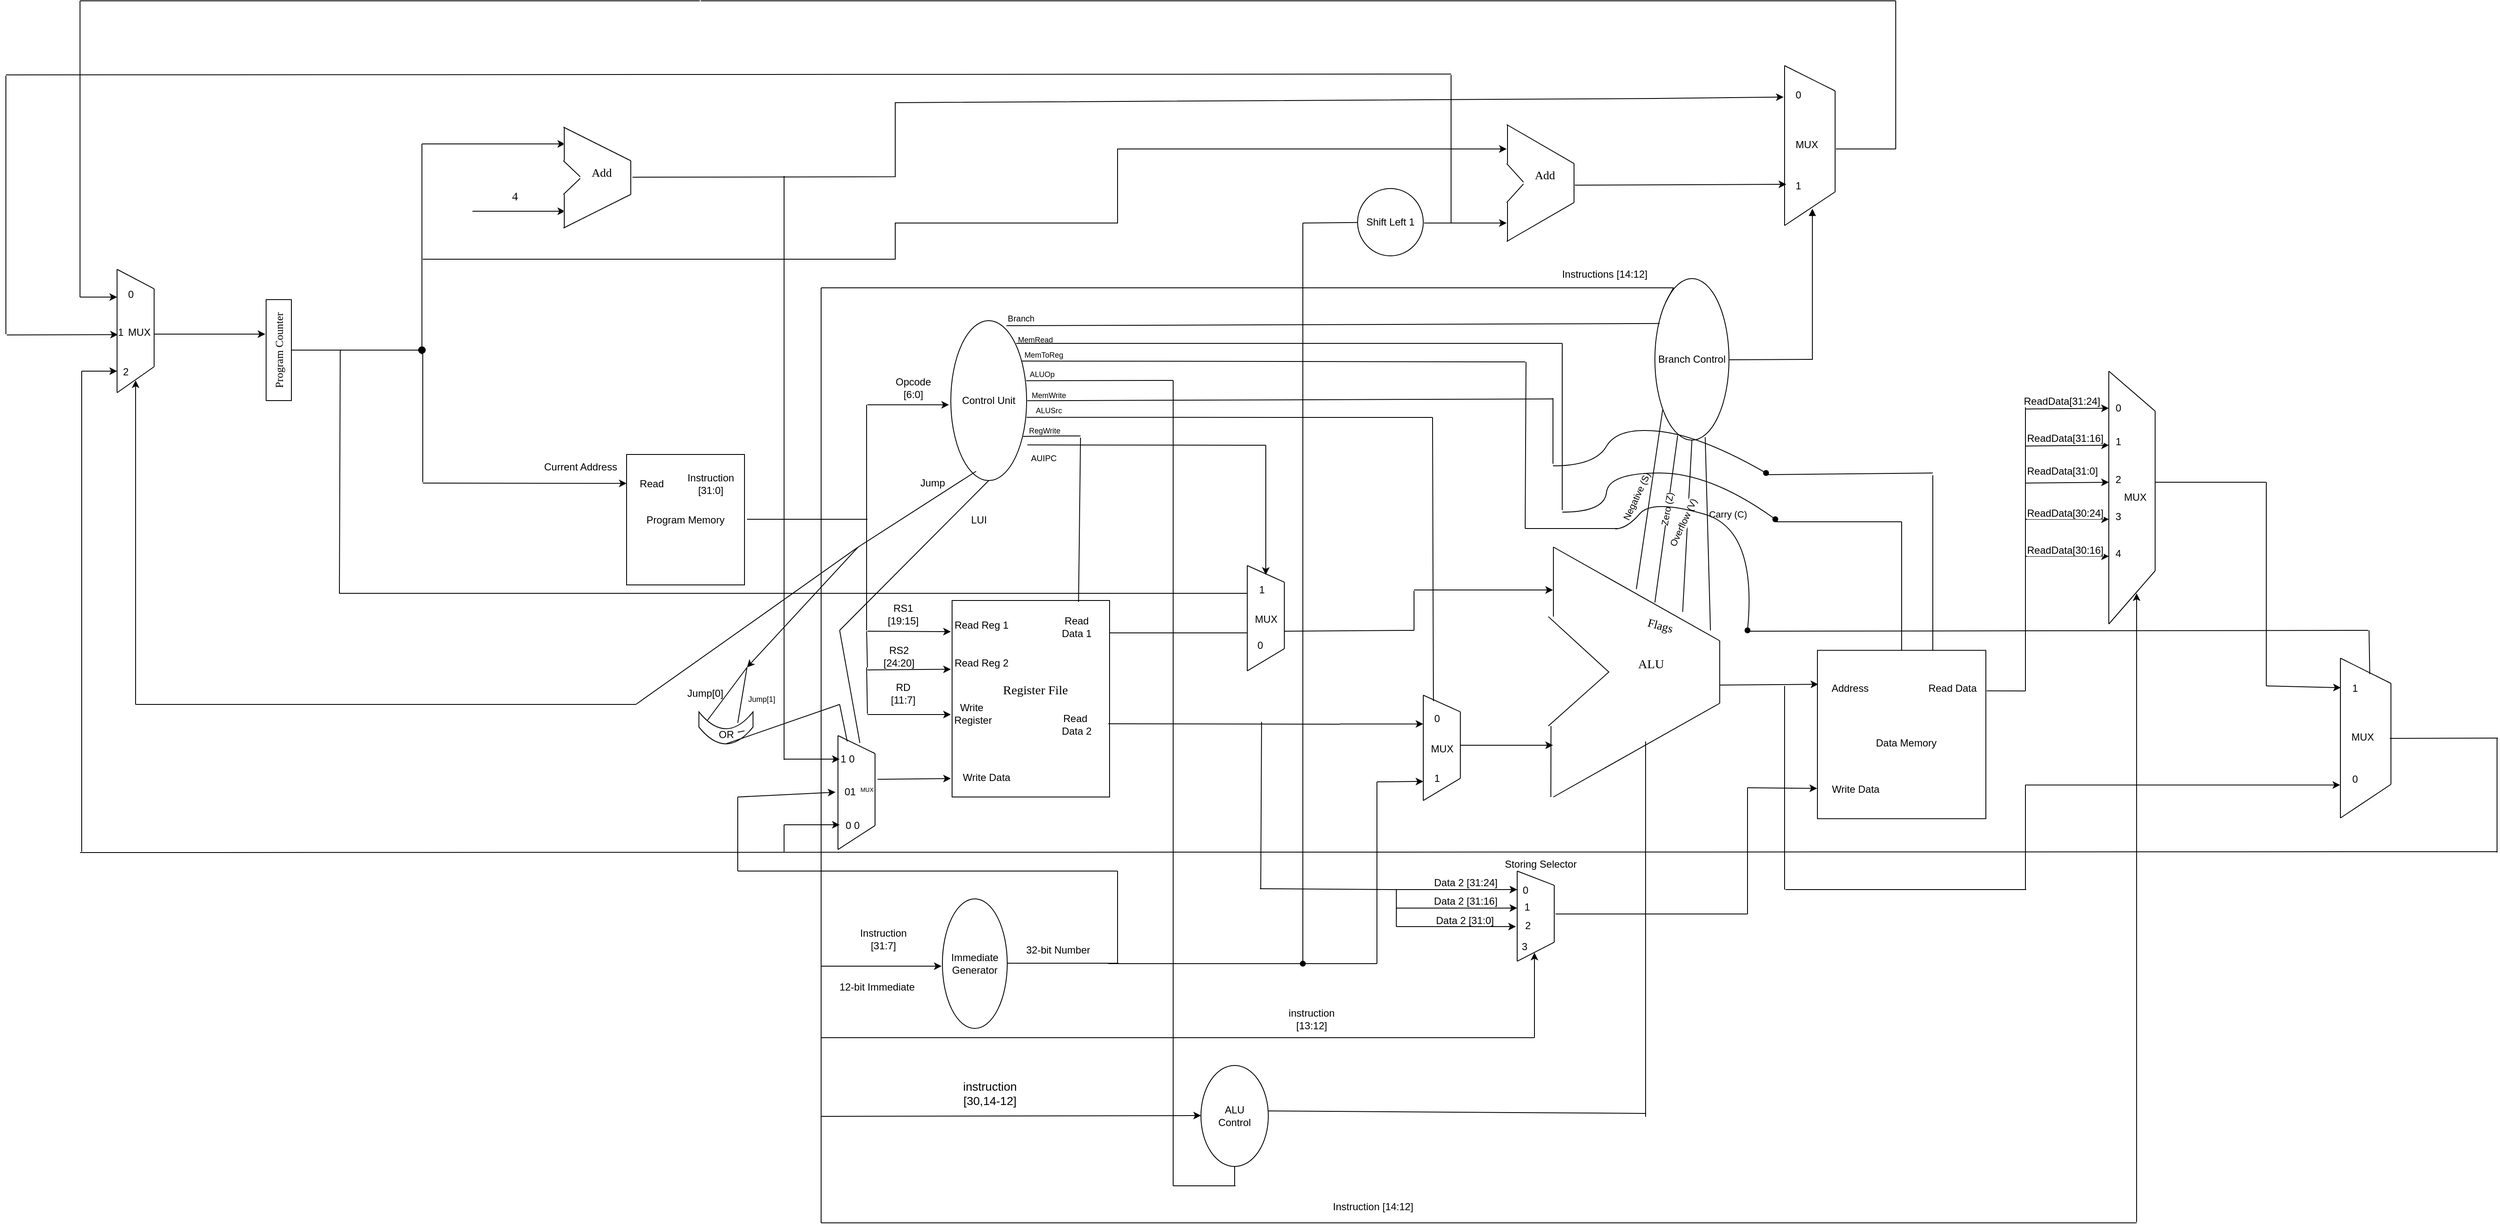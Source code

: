 <mxfile version="24.3.1" type="google">
  <diagram name="Page-1" id="DTzZViuzZHsVRaX9HbfZ">
    <mxGraphModel dx="2785" dy="2630" grid="1" gridSize="11" guides="1" tooltips="1" connect="1" arrows="1" fold="1" page="0" pageScale="1" pageWidth="850" pageHeight="1100" math="0" shadow="0">
      <root>
        <mxCell id="0" />
        <mxCell id="1" parent="0" />
        <mxCell id="gqoHG_a2gChqMeLhUC6X-16" value="&lt;font face=&quot;Georgia&quot; style=&quot;font-size: 13px;&quot;&gt;Program Counter&lt;/font&gt;" style="rounded=0;whiteSpace=wrap;html=1;rotation=-90;" parent="1" vertex="1">
          <mxGeometry x="-308" y="-920" width="120" height="30" as="geometry" />
        </mxCell>
        <mxCell id="gqoHG_a2gChqMeLhUC6X-17" value="" style="endArrow=oval;html=1;rounded=0;endSize=8;targetPerimeterSpacing=1;endFill=1;exitX=0.5;exitY=1;exitDx=0;exitDy=0;" parent="1" source="gqoHG_a2gChqMeLhUC6X-16" edge="1">
          <mxGeometry width="50" height="50" relative="1" as="geometry">
            <mxPoint x="-208" y="-900" as="sourcePoint" />
            <mxPoint x="-78" y="-905" as="targetPoint" />
          </mxGeometry>
        </mxCell>
        <mxCell id="gqoHG_a2gChqMeLhUC6X-19" value="" style="endArrow=none;html=1;rounded=0;" parent="1" edge="1">
          <mxGeometry width="50" height="50" relative="1" as="geometry">
            <mxPoint x="-78" y="-900" as="sourcePoint" />
            <mxPoint x="-78" y="-1150" as="targetPoint" />
          </mxGeometry>
        </mxCell>
        <mxCell id="gqoHG_a2gChqMeLhUC6X-21" value="" style="endArrow=classic;html=1;rounded=0;" parent="1" edge="1">
          <mxGeometry width="50" height="50" relative="1" as="geometry">
            <mxPoint x="-78" y="-1150" as="sourcePoint" />
            <mxPoint x="92" y="-1150" as="targetPoint" />
          </mxGeometry>
        </mxCell>
        <mxCell id="gqoHG_a2gChqMeLhUC6X-22" value="" style="endArrow=classic;html=1;rounded=0;" parent="1" edge="1">
          <mxGeometry width="50" height="50" relative="1" as="geometry">
            <mxPoint x="-18" y="-1070" as="sourcePoint" />
            <mxPoint x="92" y="-1070" as="targetPoint" />
          </mxGeometry>
        </mxCell>
        <mxCell id="gqoHG_a2gChqMeLhUC6X-25" value="&lt;font face=&quot;Comic Sans MS&quot; style=&quot;font-size: 14px;&quot;&gt;4&lt;/font&gt;" style="text;html=1;align=center;verticalAlign=middle;resizable=0;points=[];autosize=1;strokeColor=none;fillColor=none;" parent="1" vertex="1">
          <mxGeometry x="17" y="-1102" width="30" height="30" as="geometry" />
        </mxCell>
        <mxCell id="gqoHG_a2gChqMeLhUC6X-27" value="" style="endArrow=classic;html=1;rounded=0;" parent="1" edge="1">
          <mxGeometry width="50" height="50" relative="1" as="geometry">
            <mxPoint x="-77" y="-747" as="sourcePoint" />
            <mxPoint x="165" y="-746.59" as="targetPoint" />
          </mxGeometry>
        </mxCell>
        <mxCell id="gqoHG_a2gChqMeLhUC6X-28" value="Program Memory" style="rounded=0;whiteSpace=wrap;html=1;" parent="1" vertex="1">
          <mxGeometry x="165" y="-781" width="140" height="155" as="geometry" />
        </mxCell>
        <mxCell id="gqoHG_a2gChqMeLhUC6X-30" value="Current Address" style="text;html=1;align=center;verticalAlign=middle;resizable=0;points=[];autosize=1;strokeColor=none;fillColor=none;" parent="1" vertex="1">
          <mxGeometry x="55" y="-781" width="110" height="30" as="geometry" />
        </mxCell>
        <mxCell id="gqoHG_a2gChqMeLhUC6X-32" value="Read" style="text;html=1;align=center;verticalAlign=middle;whiteSpace=wrap;rounded=0;" parent="1" vertex="1">
          <mxGeometry x="165" y="-761" width="60" height="30" as="geometry" />
        </mxCell>
        <mxCell id="gqoHG_a2gChqMeLhUC6X-33" value="Instruction&lt;div&gt;[31:0]&lt;/div&gt;" style="text;html=1;align=center;verticalAlign=middle;whiteSpace=wrap;rounded=0;" parent="1" vertex="1">
          <mxGeometry x="235" y="-761" width="60" height="30" as="geometry" />
        </mxCell>
        <mxCell id="gqoHG_a2gChqMeLhUC6X-35" value="" style="endArrow=none;html=1;rounded=0;" parent="1" edge="1">
          <mxGeometry width="50" height="50" relative="1" as="geometry">
            <mxPoint x="172" y="-1110.42" as="sourcePoint" />
            <mxPoint x="1389" y="-1204" as="targetPoint" />
            <Array as="points">
              <mxPoint x="484" y="-1111" />
              <mxPoint x="484" y="-1199" />
            </Array>
          </mxGeometry>
        </mxCell>
        <mxCell id="gqoHG_a2gChqMeLhUC6X-37" value="" style="endArrow=none;html=1;rounded=0;" parent="1" edge="1">
          <mxGeometry width="50" height="50" relative="1" as="geometry">
            <mxPoint x="-484" y="-1320" as="sourcePoint" />
            <mxPoint x="252" y="-1320" as="targetPoint" />
          </mxGeometry>
        </mxCell>
        <mxCell id="gqoHG_a2gChqMeLhUC6X-41" value="" style="endArrow=classic;html=1;rounded=0;" parent="1" edge="1">
          <mxGeometry width="50" height="50" relative="1" as="geometry">
            <mxPoint x="-396" y="-924" as="sourcePoint" />
            <mxPoint x="-264" y="-924" as="targetPoint" />
          </mxGeometry>
        </mxCell>
        <mxCell id="ejt875SY381ZMup5Pupy-2" value="" style="endArrow=none;html=1;rounded=0;" parent="1" edge="1">
          <mxGeometry width="50" height="50" relative="1" as="geometry">
            <mxPoint x="308" y="-704" as="sourcePoint" />
            <mxPoint x="451" y="-704" as="targetPoint" />
          </mxGeometry>
        </mxCell>
        <mxCell id="ejt875SY381ZMup5Pupy-3" value="" style="endArrow=none;html=1;rounded=0;" parent="1" edge="1">
          <mxGeometry width="50" height="50" relative="1" as="geometry">
            <mxPoint x="450" y="-700" as="sourcePoint" />
            <mxPoint x="450" y="-840" as="targetPoint" />
          </mxGeometry>
        </mxCell>
        <mxCell id="ejt875SY381ZMup5Pupy-6" value="Opcode&lt;div&gt;[6:0]&lt;/div&gt;" style="text;html=1;align=center;verticalAlign=middle;resizable=0;points=[];autosize=1;strokeColor=none;fillColor=none;" parent="1" vertex="1">
          <mxGeometry x="470" y="-880" width="70" height="40" as="geometry" />
        </mxCell>
        <mxCell id="ejt875SY381ZMup5Pupy-7" value="Control Unit" style="ellipse;whiteSpace=wrap;html=1;direction=south;" parent="1" vertex="1">
          <mxGeometry x="550" y="-940" width="90" height="190" as="geometry" />
        </mxCell>
        <mxCell id="G0RYT3hC8k71CTeyia80-2" value="" style="group;fillColor=#FFFFFF;" parent="1" connectable="0" vertex="1">
          <mxGeometry x="90" y="-1170" width="80" height="120" as="geometry" />
        </mxCell>
        <mxCell id="gqoHG_a2gChqMeLhUC6X-5" value="" style="endArrow=none;html=1;fontFamily=Times New Roman;rounded=0;fillColor=#FFFFFF;" parent="G0RYT3hC8k71CTeyia80-2" edge="1">
          <mxGeometry width="50" height="50" relative="1" as="geometry">
            <mxPoint y="80" as="sourcePoint" />
            <mxPoint y="40" as="targetPoint" />
            <Array as="points">
              <mxPoint x="21" y="60" />
            </Array>
          </mxGeometry>
        </mxCell>
        <mxCell id="gqoHG_a2gChqMeLhUC6X-6" value="" style="endArrow=none;html=1;fontFamily=Times New Roman;fillColor=#FFFFFF;" parent="G0RYT3hC8k71CTeyia80-2" edge="1">
          <mxGeometry width="50" height="50" relative="1" as="geometry">
            <mxPoint x="1" y="40" as="sourcePoint" />
            <mxPoint x="1" as="targetPoint" />
          </mxGeometry>
        </mxCell>
        <mxCell id="gqoHG_a2gChqMeLhUC6X-7" value="" style="endArrow=none;html=1;fontFamily=Times New Roman;fillColor=#FFFFFF;" parent="G0RYT3hC8k71CTeyia80-2" edge="1">
          <mxGeometry width="50" height="50" relative="1" as="geometry">
            <mxPoint x="1" y="120" as="sourcePoint" />
            <mxPoint x="1" y="80" as="targetPoint" />
          </mxGeometry>
        </mxCell>
        <mxCell id="gqoHG_a2gChqMeLhUC6X-12" value="" style="endArrow=none;html=1;fontFamily=Times New Roman;fillColor=#FFFFFF;" parent="G0RYT3hC8k71CTeyia80-2" edge="1">
          <mxGeometry width="50" height="50" relative="1" as="geometry">
            <mxPoint y="120" as="sourcePoint" />
            <mxPoint x="80" y="80" as="targetPoint" />
          </mxGeometry>
        </mxCell>
        <mxCell id="gqoHG_a2gChqMeLhUC6X-13" value="" style="endArrow=none;html=1;fontFamily=Times New Roman;fillColor=#FFFFFF;" parent="G0RYT3hC8k71CTeyia80-2" edge="1">
          <mxGeometry width="50" height="50" relative="1" as="geometry">
            <mxPoint as="sourcePoint" />
            <mxPoint x="80" y="40" as="targetPoint" />
          </mxGeometry>
        </mxCell>
        <mxCell id="gqoHG_a2gChqMeLhUC6X-14" value="" style="endArrow=none;html=1;fontFamily=Times New Roman;fillColor=#FFFFFF;" parent="G0RYT3hC8k71CTeyia80-2" edge="1">
          <mxGeometry width="50" height="50" relative="1" as="geometry">
            <mxPoint x="80" y="40" as="sourcePoint" />
            <mxPoint x="80" y="80" as="targetPoint" />
          </mxGeometry>
        </mxCell>
        <mxCell id="gqoHG_a2gChqMeLhUC6X-15" value="&lt;font face=&quot;Comic Sans MS&quot; style=&quot;font-size: 14px;&quot;&gt;Add&lt;/font&gt;" style="text;html=1;align=center;verticalAlign=middle;resizable=0;points=[];autosize=1;fontFamily=Times New Roman;fillColor=#FFFFFF;" parent="G0RYT3hC8k71CTeyia80-2" vertex="1">
          <mxGeometry x="20" y="40" width="50" height="30" as="geometry" />
        </mxCell>
        <mxCell id="G0RYT3hC8k71CTeyia80-4" value="" style="rounded=0;whiteSpace=wrap;html=1;" parent="1" vertex="1">
          <mxGeometry x="551.5" y="-607.5" width="187" height="233.5" as="geometry" />
        </mxCell>
        <mxCell id="G0RYT3hC8k71CTeyia80-5" value="&lt;font face=&quot;Georgia&quot; style=&quot;font-size: 15px;&quot;&gt;Register File&lt;/font&gt;" style="text;html=1;align=center;verticalAlign=middle;resizable=0;points=[];autosize=1;strokeColor=none;fillColor=none;" parent="1" vertex="1">
          <mxGeometry x="595" y="-519" width="110" height="33" as="geometry" />
        </mxCell>
        <mxCell id="RYsZrcyTCGHKbb6GtCGp-4" value="" style="endArrow=none;html=1;rounded=0;" parent="1" edge="1">
          <mxGeometry width="50" height="50" relative="1" as="geometry">
            <mxPoint x="451" y="-528" as="sourcePoint" />
            <mxPoint x="450" y="-571" as="targetPoint" />
          </mxGeometry>
        </mxCell>
        <mxCell id="RYsZrcyTCGHKbb6GtCGp-6" value="RS1&lt;div&gt;[19:15&lt;span style=&quot;background-color: initial;&quot;&gt;]&lt;/span&gt;&lt;/div&gt;" style="text;html=1;align=center;verticalAlign=middle;resizable=0;points=[];autosize=1;strokeColor=none;fillColor=none;" parent="1" vertex="1">
          <mxGeometry x="460" y="-613" width="66" height="44" as="geometry" />
        </mxCell>
        <mxCell id="RYsZrcyTCGHKbb6GtCGp-7" value="RS2&lt;div&gt;[24:20&lt;span style=&quot;background-color: initial;&quot;&gt;]&lt;/span&gt;&lt;/div&gt;" style="text;html=1;align=center;verticalAlign=middle;resizable=0;points=[];autosize=1;strokeColor=none;fillColor=none;" parent="1" vertex="1">
          <mxGeometry x="455" y="-563" width="66" height="44" as="geometry" />
        </mxCell>
        <mxCell id="RYsZrcyTCGHKbb6GtCGp-2" value="" style="endArrow=none;html=1;rounded=0;" parent="1" edge="1">
          <mxGeometry width="50" height="50" relative="1" as="geometry">
            <mxPoint x="450" y="-572" as="sourcePoint" />
            <mxPoint x="450" y="-700" as="targetPoint" />
          </mxGeometry>
        </mxCell>
        <mxCell id="RYsZrcyTCGHKbb6GtCGp-8" value="" style="endArrow=none;html=1;rounded=0;" parent="1" edge="1">
          <mxGeometry width="50" height="50" relative="1" as="geometry">
            <mxPoint x="451" y="-473" as="sourcePoint" />
            <mxPoint x="450" y="-528" as="targetPoint" />
          </mxGeometry>
        </mxCell>
        <mxCell id="RYsZrcyTCGHKbb6GtCGp-10" value="RD&lt;div&gt;[11:7&lt;span style=&quot;background-color: initial;&quot;&gt;]&lt;/span&gt;&lt;/div&gt;" style="text;html=1;align=center;verticalAlign=middle;resizable=0;points=[];autosize=1;strokeColor=none;fillColor=none;" parent="1" vertex="1">
          <mxGeometry x="465.5" y="-519" width="55" height="44" as="geometry" />
        </mxCell>
        <mxCell id="RYsZrcyTCGHKbb6GtCGp-13" value="Write&amp;nbsp;&lt;div&gt;Register&lt;/div&gt;" style="text;html=1;align=center;verticalAlign=middle;resizable=0;points=[];autosize=1;strokeColor=none;fillColor=none;" parent="1" vertex="1">
          <mxGeometry x="543" y="-495" width="66" height="44" as="geometry" />
        </mxCell>
        <mxCell id="dwyYgOq3Ny-jiABAtQZK-2" value="Read Reg 1" style="text;html=1;align=center;verticalAlign=middle;whiteSpace=wrap;rounded=0;" parent="1" vertex="1">
          <mxGeometry x="550" y="-593" width="73" height="30" as="geometry" />
        </mxCell>
        <mxCell id="dwyYgOq3Ny-jiABAtQZK-3" value="Read Reg 2" style="text;html=1;align=center;verticalAlign=middle;whiteSpace=wrap;rounded=0;" parent="1" vertex="1">
          <mxGeometry x="550" y="-548.25" width="73" height="30" as="geometry" />
        </mxCell>
        <mxCell id="dwyYgOq3Ny-jiABAtQZK-4" value="Write Data" style="text;html=1;align=center;verticalAlign=middle;whiteSpace=wrap;rounded=0;" parent="1" vertex="1">
          <mxGeometry x="556" y="-412" width="73" height="30" as="geometry" />
        </mxCell>
        <mxCell id="kcl-ezQZBKhPxQMdCzjh-1" value="" style="whiteSpace=wrap;html=1;aspect=fixed;" parent="1" vertex="1">
          <mxGeometry x="1579" y="-548.25" width="200" height="200" as="geometry" />
        </mxCell>
        <mxCell id="kcl-ezQZBKhPxQMdCzjh-2" value="Address&amp;nbsp;" style="text;html=1;align=center;verticalAlign=middle;resizable=0;points=[];autosize=1;strokeColor=none;fillColor=none;" parent="1" vertex="1">
          <mxGeometry x="1584" y="-518.25" width="70" height="30" as="geometry" />
        </mxCell>
        <mxCell id="kcl-ezQZBKhPxQMdCzjh-3" value="Write Data" style="text;html=1;align=center;verticalAlign=middle;resizable=0;points=[];autosize=1;strokeColor=none;fillColor=none;" parent="1" vertex="1">
          <mxGeometry x="1584" y="-398.25" width="80" height="30" as="geometry" />
        </mxCell>
        <mxCell id="kcl-ezQZBKhPxQMdCzjh-4" value="Read Data" style="text;html=1;align=center;verticalAlign=middle;resizable=0;points=[];autosize=1;strokeColor=none;fillColor=none;" parent="1" vertex="1">
          <mxGeometry x="1699" y="-518.25" width="80" height="30" as="geometry" />
        </mxCell>
        <mxCell id="kcl-ezQZBKhPxQMdCzjh-5" value="Data Memory" style="text;html=1;align=center;verticalAlign=middle;resizable=0;points=[];autosize=1;strokeColor=none;fillColor=none;" parent="1" vertex="1">
          <mxGeometry x="1634" y="-453.25" width="100" height="30" as="geometry" />
        </mxCell>
        <mxCell id="kcl-ezQZBKhPxQMdCzjh-6" value="" style="endArrow=classic;html=1;rounded=0;entryX=-0.057;entryY=0.345;entryDx=0;entryDy=0;entryPerimeter=0;" parent="1" target="kcl-ezQZBKhPxQMdCzjh-2" edge="1">
          <mxGeometry width="50" height="50" relative="1" as="geometry">
            <mxPoint x="1463" y="-507" as="sourcePoint" />
            <mxPoint x="1535" y="-557.5" as="targetPoint" />
          </mxGeometry>
        </mxCell>
        <mxCell id="kcl-ezQZBKhPxQMdCzjh-7" value="" style="endArrow=none;html=1;rounded=0;" parent="1" edge="1">
          <mxGeometry width="50" height="50" relative="1" as="geometry">
            <mxPoint x="1540" y="-264" as="sourcePoint" />
            <mxPoint x="1540" y="-506" as="targetPoint" />
          </mxGeometry>
        </mxCell>
        <mxCell id="kcl-ezQZBKhPxQMdCzjh-8" value="" style="endArrow=none;html=1;rounded=0;exitX=1.013;exitY=0.605;exitDx=0;exitDy=0;exitPerimeter=0;endFill=0;" parent="1" source="kcl-ezQZBKhPxQMdCzjh-4" edge="1">
          <mxGeometry width="50" height="50" relative="1" as="geometry">
            <mxPoint x="1551" y="-437.25" as="sourcePoint" />
            <mxPoint x="1826" y="-500" as="targetPoint" />
          </mxGeometry>
        </mxCell>
        <mxCell id="kcl-ezQZBKhPxQMdCzjh-15" value="" style="group" parent="1" connectable="0" vertex="1">
          <mxGeometry x="1111" y="-495" width="44" height="128.5" as="geometry" />
        </mxCell>
        <mxCell id="kcl-ezQZBKhPxQMdCzjh-16" value="" style="endArrow=none;html=1;rounded=0;" parent="kcl-ezQZBKhPxQMdCzjh-15" edge="1">
          <mxGeometry width="50" height="50" relative="1" as="geometry">
            <mxPoint x="44" y="98.846" as="sourcePoint" />
            <mxPoint x="44" y="19.769" as="targetPoint" />
            <Array as="points" />
          </mxGeometry>
        </mxCell>
        <mxCell id="kcl-ezQZBKhPxQMdCzjh-17" value="" style="endArrow=none;html=1;rounded=0;" parent="kcl-ezQZBKhPxQMdCzjh-15" edge="1">
          <mxGeometry width="50" height="50" relative="1" as="geometry">
            <mxPoint y="125.205" as="sourcePoint" />
            <mxPoint as="targetPoint" />
          </mxGeometry>
        </mxCell>
        <mxCell id="kcl-ezQZBKhPxQMdCzjh-18" value="" style="endArrow=none;html=1;rounded=0;" parent="kcl-ezQZBKhPxQMdCzjh-15" edge="1">
          <mxGeometry width="50" height="50" relative="1" as="geometry">
            <mxPoint x="44" y="19.769" as="sourcePoint" />
            <mxPoint as="targetPoint" />
          </mxGeometry>
        </mxCell>
        <mxCell id="kcl-ezQZBKhPxQMdCzjh-19" value="" style="endArrow=none;html=1;rounded=0;" parent="kcl-ezQZBKhPxQMdCzjh-15" edge="1">
          <mxGeometry width="50" height="50" relative="1" as="geometry">
            <mxPoint y="125.205" as="sourcePoint" />
            <mxPoint x="44" y="98.846" as="targetPoint" />
          </mxGeometry>
        </mxCell>
        <mxCell id="kcl-ezQZBKhPxQMdCzjh-20" value="MUX" style="text;html=1;align=center;verticalAlign=middle;resizable=0;points=[];autosize=1;strokeColor=none;fillColor=none;" parent="kcl-ezQZBKhPxQMdCzjh-15" vertex="1">
          <mxGeometry x="-3.001" y="49.253" width="50" height="30" as="geometry" />
        </mxCell>
        <mxCell id="kcl-ezQZBKhPxQMdCzjh-21" value="0" style="text;html=1;align=center;verticalAlign=middle;resizable=0;points=[];autosize=1;strokeColor=none;fillColor=none;" parent="kcl-ezQZBKhPxQMdCzjh-15" vertex="1">
          <mxGeometry x="1.049" y="13.179" width="30" height="30" as="geometry" />
        </mxCell>
        <mxCell id="kcl-ezQZBKhPxQMdCzjh-22" value="1" style="text;html=1;align=center;verticalAlign=middle;resizable=0;points=[];autosize=1;strokeColor=none;fillColor=none;" parent="kcl-ezQZBKhPxQMdCzjh-15" vertex="1">
          <mxGeometry x="1.049" y="84.349" width="30" height="30" as="geometry" />
        </mxCell>
        <mxCell id="kcl-ezQZBKhPxQMdCzjh-23" value="" style="endArrow=classic;html=1;rounded=0;entryX=-0.022;entryY=0.719;entryDx=0;entryDy=0;entryPerimeter=0;" parent="1" target="kcl-ezQZBKhPxQMdCzjh-32" edge="1">
          <mxGeometry width="50" height="50" relative="1" as="geometry">
            <mxPoint x="1826" y="-388.25" as="sourcePoint" />
            <mxPoint x="1524" y="-421.25" as="targetPoint" />
          </mxGeometry>
        </mxCell>
        <mxCell id="kcl-ezQZBKhPxQMdCzjh-24" value="" style="endArrow=none;html=1;rounded=0;" parent="1" edge="1">
          <mxGeometry width="50" height="50" relative="1" as="geometry">
            <mxPoint x="1826" y="-264" as="sourcePoint" />
            <mxPoint x="1826" y="-388.25" as="targetPoint" />
          </mxGeometry>
        </mxCell>
        <mxCell id="kcl-ezQZBKhPxQMdCzjh-25" value="" style="group" parent="1" connectable="0" vertex="1">
          <mxGeometry x="2200" y="-539" width="60" height="190" as="geometry" />
        </mxCell>
        <mxCell id="kcl-ezQZBKhPxQMdCzjh-26" value="" style="endArrow=none;html=1;rounded=0;" parent="kcl-ezQZBKhPxQMdCzjh-25" edge="1">
          <mxGeometry width="50" height="50" relative="1" as="geometry">
            <mxPoint x="60" y="150" as="sourcePoint" />
            <mxPoint x="60" y="30" as="targetPoint" />
            <Array as="points" />
          </mxGeometry>
        </mxCell>
        <mxCell id="kcl-ezQZBKhPxQMdCzjh-27" value="" style="endArrow=none;html=1;rounded=0;" parent="kcl-ezQZBKhPxQMdCzjh-25" edge="1">
          <mxGeometry width="50" height="50" relative="1" as="geometry">
            <mxPoint y="190" as="sourcePoint" />
            <mxPoint as="targetPoint" />
          </mxGeometry>
        </mxCell>
        <mxCell id="kcl-ezQZBKhPxQMdCzjh-28" value="" style="endArrow=none;html=1;rounded=0;" parent="kcl-ezQZBKhPxQMdCzjh-25" edge="1">
          <mxGeometry width="50" height="50" relative="1" as="geometry">
            <mxPoint x="60" y="30" as="sourcePoint" />
            <mxPoint as="targetPoint" />
          </mxGeometry>
        </mxCell>
        <mxCell id="kcl-ezQZBKhPxQMdCzjh-29" value="" style="endArrow=none;html=1;rounded=0;" parent="kcl-ezQZBKhPxQMdCzjh-25" edge="1">
          <mxGeometry width="50" height="50" relative="1" as="geometry">
            <mxPoint y="190" as="sourcePoint" />
            <mxPoint x="60" y="150" as="targetPoint" />
          </mxGeometry>
        </mxCell>
        <mxCell id="kcl-ezQZBKhPxQMdCzjh-30" value="MUX" style="text;html=1;align=center;verticalAlign=middle;resizable=0;points=[];autosize=1;strokeColor=none;fillColor=none;" parent="kcl-ezQZBKhPxQMdCzjh-25" vertex="1">
          <mxGeometry x="1.43" y="78.77" width="50" height="30" as="geometry" />
        </mxCell>
        <mxCell id="kcl-ezQZBKhPxQMdCzjh-31" value="1" style="text;html=1;align=center;verticalAlign=middle;resizable=0;points=[];autosize=1;strokeColor=none;fillColor=none;" parent="kcl-ezQZBKhPxQMdCzjh-25" vertex="1">
          <mxGeometry x="0.43" y="19" width="33" height="33" as="geometry" />
        </mxCell>
        <mxCell id="kcl-ezQZBKhPxQMdCzjh-32" value="0" style="text;html=1;align=center;verticalAlign=middle;resizable=0;points=[];autosize=1;strokeColor=none;fillColor=none;" parent="kcl-ezQZBKhPxQMdCzjh-25" vertex="1">
          <mxGeometry x="0.43" y="127" width="33" height="33" as="geometry" />
        </mxCell>
        <mxCell id="kcl-ezQZBKhPxQMdCzjh-33" value="" style="endArrow=none;html=1;rounded=0;" parent="1" edge="1">
          <mxGeometry width="50" height="50" relative="1" as="geometry">
            <mxPoint x="1827" y="-264" as="sourcePoint" />
            <mxPoint x="1541" y="-264" as="targetPoint" />
          </mxGeometry>
        </mxCell>
        <mxCell id="kcl-ezQZBKhPxQMdCzjh-35" value="" style="endArrow=classic;html=1;rounded=0;" parent="1" edge="1">
          <mxGeometry width="50" height="50" relative="1" as="geometry">
            <mxPoint x="1155" y="-435.5" as="sourcePoint" />
            <mxPoint x="1265" y="-435.5" as="targetPoint" />
          </mxGeometry>
        </mxCell>
        <mxCell id="kcl-ezQZBKhPxQMdCzjh-36" value="" style="endArrow=classic;html=1;rounded=0;" parent="1" edge="1">
          <mxGeometry width="50" height="50" relative="1" as="geometry">
            <mxPoint x="1056" y="-392" as="sourcePoint" />
            <mxPoint x="1111" y="-392.5" as="targetPoint" />
          </mxGeometry>
        </mxCell>
        <mxCell id="kcl-ezQZBKhPxQMdCzjh-37" value="" style="endArrow=classic;html=1;rounded=0;" parent="1" edge="1">
          <mxGeometry width="50" height="50" relative="1" as="geometry">
            <mxPoint x="1100" y="-620.04" as="sourcePoint" />
            <mxPoint x="1265" y="-620" as="targetPoint" />
          </mxGeometry>
        </mxCell>
        <mxCell id="kcl-ezQZBKhPxQMdCzjh-38" value="" style="endArrow=classic;html=1;rounded=0;" parent="1" edge="1">
          <mxGeometry width="50" height="50" relative="1" as="geometry">
            <mxPoint x="1012" y="-460.81" as="sourcePoint" />
            <mxPoint x="1111" y="-460.81" as="targetPoint" />
          </mxGeometry>
        </mxCell>
        <mxCell id="kcl-ezQZBKhPxQMdCzjh-39" value="" style="endArrow=classic;html=1;rounded=0;entryX=0;entryY=0.75;entryDx=0;entryDy=0;" parent="1" target="dwyYgOq3Ny-jiABAtQZK-2" edge="1">
          <mxGeometry width="50" height="50" relative="1" as="geometry">
            <mxPoint x="451" y="-571" as="sourcePoint" />
            <mxPoint x="539" y="-572" as="targetPoint" />
          </mxGeometry>
        </mxCell>
        <mxCell id="kcl-ezQZBKhPxQMdCzjh-40" value="" style="endArrow=classic;html=1;rounded=0;entryX=0;entryY=0.75;entryDx=0;entryDy=0;" parent="1" target="dwyYgOq3Ny-jiABAtQZK-3" edge="1">
          <mxGeometry width="50" height="50" relative="1" as="geometry">
            <mxPoint x="451" y="-525" as="sourcePoint" />
            <mxPoint x="539" y="-525" as="targetPoint" />
          </mxGeometry>
        </mxCell>
        <mxCell id="kcl-ezQZBKhPxQMdCzjh-41" value="" style="endArrow=classic;html=1;rounded=0;entryX=0.106;entryY=0.523;entryDx=0;entryDy=0;entryPerimeter=0;" parent="1" target="RYsZrcyTCGHKbb6GtCGp-13" edge="1">
          <mxGeometry width="50" height="50" relative="1" as="geometry">
            <mxPoint x="451" y="-472" as="sourcePoint" />
            <mxPoint x="539" y="-472" as="targetPoint" />
          </mxGeometry>
        </mxCell>
        <mxCell id="kcl-ezQZBKhPxQMdCzjh-43" value="" style="endArrow=classic;html=1;rounded=0;entryX=0.526;entryY=1.024;entryDx=0;entryDy=0;entryPerimeter=0;" parent="1" target="ejt875SY381ZMup5Pupy-7" edge="1">
          <mxGeometry width="50" height="50" relative="1" as="geometry">
            <mxPoint x="451" y="-840" as="sourcePoint" />
            <mxPoint x="501" y="-890" as="targetPoint" />
          </mxGeometry>
        </mxCell>
        <mxCell id="wCUT4bS4YKzzBo4LA9dT-1" value="Read&lt;div&gt;Data&amp;nbsp;&lt;span style=&quot;background-color: initial;&quot;&gt;1&lt;/span&gt;&lt;/div&gt;" style="text;html=1;align=center;verticalAlign=middle;resizable=0;points=[];autosize=1;strokeColor=none;fillColor=none;" parent="1" vertex="1">
          <mxGeometry x="671" y="-597.75" width="55" height="44" as="geometry" />
        </mxCell>
        <mxCell id="wCUT4bS4YKzzBo4LA9dT-2" value="Read&amp;nbsp;&lt;div&gt;Data 2&lt;/div&gt;" style="text;html=1;align=center;verticalAlign=middle;resizable=0;points=[];autosize=1;strokeColor=none;fillColor=none;" parent="1" vertex="1">
          <mxGeometry x="671" y="-482.25" width="55" height="44" as="geometry" />
        </mxCell>
        <mxCell id="iNLY0aP2yzxrSjG1PX0n-1" value="Immediate&lt;div&gt;&lt;span style=&quot;background-color: initial;&quot;&gt;Generator&lt;/span&gt;&lt;/div&gt;" style="ellipse;whiteSpace=wrap;html=1;" parent="1" vertex="1">
          <mxGeometry x="540" y="-253" width="77" height="154" as="geometry" />
        </mxCell>
        <mxCell id="wCUT4bS4YKzzBo4LA9dT-7" value="" style="endArrow=none;html=1;rounded=0;" parent="1" edge="1">
          <mxGeometry width="50" height="50" relative="1" as="geometry">
            <mxPoint x="737" y="-461" as="sourcePoint" />
            <mxPoint x="1012" y="-460.55" as="targetPoint" />
          </mxGeometry>
        </mxCell>
        <mxCell id="iNLY0aP2yzxrSjG1PX0n-2" value="" style="endArrow=none;html=1;rounded=0;" parent="1" edge="1">
          <mxGeometry width="50" height="50" relative="1" as="geometry">
            <mxPoint x="396" y="-176" as="sourcePoint" />
            <mxPoint x="396" y="-704" as="targetPoint" />
          </mxGeometry>
        </mxCell>
        <mxCell id="iNLY0aP2yzxrSjG1PX0n-3" value="" style="endArrow=classic;html=1;rounded=0;" parent="1" edge="1">
          <mxGeometry width="50" height="50" relative="1" as="geometry">
            <mxPoint x="396" y="-173" as="sourcePoint" />
            <mxPoint x="539" y="-173" as="targetPoint" />
          </mxGeometry>
        </mxCell>
        <mxCell id="iNLY0aP2yzxrSjG1PX0n-4" value="Instruction&lt;div&gt;[31:7&lt;span style=&quot;background-color: initial;&quot;&gt;]&lt;/span&gt;&lt;/div&gt;" style="text;html=1;align=center;verticalAlign=middle;whiteSpace=wrap;rounded=0;" parent="1" vertex="1">
          <mxGeometry x="440" y="-220" width="60" height="30" as="geometry" />
        </mxCell>
        <mxCell id="iNLY0aP2yzxrSjG1PX0n-5" value="12-bit Immediate" style="text;html=1;align=center;verticalAlign=middle;resizable=0;points=[];autosize=1;strokeColor=none;fillColor=none;" parent="1" vertex="1">
          <mxGeometry x="407" y="-165" width="110" height="33" as="geometry" />
        </mxCell>
        <mxCell id="iNLY0aP2yzxrSjG1PX0n-6" value="" style="endArrow=none;html=1;rounded=0;endFill=0;" parent="1" edge="1">
          <mxGeometry width="50" height="50" relative="1" as="geometry">
            <mxPoint x="617" y="-176.5" as="sourcePoint" />
            <mxPoint x="749" y="-176.5" as="targetPoint" />
          </mxGeometry>
        </mxCell>
        <mxCell id="iNLY0aP2yzxrSjG1PX0n-9" value="32-bit Number" style="text;html=1;align=center;verticalAlign=middle;resizable=0;points=[];autosize=1;strokeColor=none;fillColor=none;" parent="1" vertex="1">
          <mxGeometry x="627" y="-209" width="99" height="33" as="geometry" />
        </mxCell>
        <mxCell id="iNLY0aP2yzxrSjG1PX0n-10" value="" style="endArrow=none;html=1;rounded=0;" parent="1" edge="1">
          <mxGeometry width="50" height="50" relative="1" as="geometry">
            <mxPoint x="737" y="-176" as="sourcePoint" />
            <mxPoint x="1012" y="-176" as="targetPoint" />
          </mxGeometry>
        </mxCell>
        <mxCell id="iNLY0aP2yzxrSjG1PX0n-11" value="" style="endArrow=none;html=1;rounded=0;" parent="1" edge="1">
          <mxGeometry width="50" height="50" relative="1" as="geometry">
            <mxPoint x="1012" y="-176" as="sourcePoint" />
            <mxPoint x="1056" y="-176" as="targetPoint" />
          </mxGeometry>
        </mxCell>
        <mxCell id="EVhoLIgqj2w3i7ilD-tr-2" value="Branch Control" style="ellipse;whiteSpace=wrap;html=1;" parent="1" vertex="1">
          <mxGeometry x="1386" y="-990" width="88" height="192" as="geometry" />
        </mxCell>
        <mxCell id="EVhoLIgqj2w3i7ilD-tr-3" value="" style="group" parent="1" vertex="1" connectable="0">
          <mxGeometry x="1259.5" y="-671" width="203.5" height="297" as="geometry" />
        </mxCell>
        <mxCell id="kcl-ezQZBKhPxQMdCzjh-9" value="" style="endArrow=none;html=1;fontFamily=Times New Roman;rounded=0;fillColor=#FFFFFF;" parent="EVhoLIgqj2w3i7ilD-tr-3" edge="1">
          <mxGeometry width="50" height="50" relative="1" as="geometry">
            <mxPoint y="212.625" as="sourcePoint" />
            <mxPoint y="82.688" as="targetPoint" />
            <Array as="points">
              <mxPoint x="71.824" y="148.5" />
            </Array>
          </mxGeometry>
        </mxCell>
        <mxCell id="kcl-ezQZBKhPxQMdCzjh-10" value="" style="endArrow=none;html=1;fontFamily=Times New Roman;fillColor=#FFFFFF;" parent="EVhoLIgqj2w3i7ilD-tr-3" edge="1">
          <mxGeometry width="50" height="50" relative="1" as="geometry">
            <mxPoint x="5.985" y="82.688" as="sourcePoint" />
            <mxPoint x="5.985" as="targetPoint" />
          </mxGeometry>
        </mxCell>
        <mxCell id="kcl-ezQZBKhPxQMdCzjh-11" value="" style="endArrow=none;html=1;fontFamily=Times New Roman;fillColor=#FFFFFF;" parent="EVhoLIgqj2w3i7ilD-tr-3" edge="1">
          <mxGeometry width="50" height="50" relative="1" as="geometry">
            <mxPoint x="2.993" y="297" as="sourcePoint" />
            <mxPoint x="3.161" y="212.625" as="targetPoint" />
          </mxGeometry>
        </mxCell>
        <mxCell id="kcl-ezQZBKhPxQMdCzjh-12" value="" style="endArrow=none;html=1;fontFamily=Times New Roman;fillColor=#FFFFFF;" parent="EVhoLIgqj2w3i7ilD-tr-3" edge="1">
          <mxGeometry width="50" height="50" relative="1" as="geometry">
            <mxPoint x="5.985" y="297" as="sourcePoint" />
            <mxPoint x="203.5" y="185.625" as="targetPoint" />
          </mxGeometry>
        </mxCell>
        <mxCell id="kcl-ezQZBKhPxQMdCzjh-13" value="" style="endArrow=none;html=1;fontFamily=Times New Roman;fillColor=#FFFFFF;" parent="EVhoLIgqj2w3i7ilD-tr-3" edge="1">
          <mxGeometry width="50" height="50" relative="1" as="geometry">
            <mxPoint x="5.985" as="sourcePoint" />
            <mxPoint x="203.5" y="111.375" as="targetPoint" />
          </mxGeometry>
        </mxCell>
        <mxCell id="kcl-ezQZBKhPxQMdCzjh-14" value="" style="endArrow=none;html=1;fontFamily=Times New Roman;fillColor=#FFFFFF;" parent="EVhoLIgqj2w3i7ilD-tr-3" edge="1">
          <mxGeometry width="50" height="50" relative="1" as="geometry">
            <mxPoint x="203.5" y="111.375" as="sourcePoint" />
            <mxPoint x="203.5" y="185.625" as="targetPoint" />
          </mxGeometry>
        </mxCell>
        <mxCell id="kcl-ezQZBKhPxQMdCzjh-34" value="&lt;font face=&quot;Georgia&quot; style=&quot;font-size: 15px;&quot;&gt;ALU&lt;/font&gt;" style="text;html=1;align=center;verticalAlign=middle;resizable=0;points=[];autosize=1;strokeColor=none;fillColor=none;" parent="EVhoLIgqj2w3i7ilD-tr-3" vertex="1">
          <mxGeometry x="93.5" y="121" width="55" height="33" as="geometry" />
        </mxCell>
        <mxCell id="EVhoLIgqj2w3i7ilD-tr-17" value="" style="endArrow=none;html=1;rounded=0;entryX=0.105;entryY=0.812;entryDx=0;entryDy=0;entryPerimeter=0;" parent="EVhoLIgqj2w3i7ilD-tr-3" target="EVhoLIgqj2w3i7ilD-tr-2" edge="1">
          <mxGeometry width="50" height="50" relative="1" as="geometry">
            <mxPoint x="104.5" y="50" as="sourcePoint" />
            <mxPoint x="154.5" as="targetPoint" />
          </mxGeometry>
        </mxCell>
        <mxCell id="EVhoLIgqj2w3i7ilD-tr-26" value="Negative (S)" style="edgeLabel;html=1;align=center;verticalAlign=middle;resizable=0;points=[];rotation=-65;" parent="EVhoLIgqj2w3i7ilD-tr-17" connectable="0" vertex="1">
          <mxGeometry x="0.01" y="1" relative="1" as="geometry">
            <mxPoint x="-15" y="-2" as="offset" />
          </mxGeometry>
        </mxCell>
        <mxCell id="EVhoLIgqj2w3i7ilD-tr-18" value="" style="endArrow=none;html=1;rounded=0;entryX=0.308;entryY=0.971;entryDx=0;entryDy=0;entryPerimeter=0;" parent="EVhoLIgqj2w3i7ilD-tr-3" target="EVhoLIgqj2w3i7ilD-tr-2" edge="1">
          <mxGeometry width="50" height="50" relative="1" as="geometry">
            <mxPoint x="126.5" y="66" as="sourcePoint" />
            <mxPoint x="165.5" y="11" as="targetPoint" />
          </mxGeometry>
        </mxCell>
        <mxCell id="EVhoLIgqj2w3i7ilD-tr-25" value="Zero (Z)" style="edgeLabel;html=1;align=center;verticalAlign=middle;resizable=0;points=[];rotation=-80;" parent="EVhoLIgqj2w3i7ilD-tr-18" connectable="0" vertex="1">
          <mxGeometry x="0.119" y="1" relative="1" as="geometry">
            <mxPoint as="offset" />
          </mxGeometry>
        </mxCell>
        <mxCell id="EVhoLIgqj2w3i7ilD-tr-19" value="" style="endArrow=none;html=1;rounded=0;entryX=0.5;entryY=1;entryDx=0;entryDy=0;" parent="EVhoLIgqj2w3i7ilD-tr-3" target="EVhoLIgqj2w3i7ilD-tr-2" edge="1">
          <mxGeometry width="50" height="50" relative="1" as="geometry">
            <mxPoint x="159.5" y="77" as="sourcePoint" />
            <mxPoint x="176.5" y="22" as="targetPoint" />
          </mxGeometry>
        </mxCell>
        <mxCell id="EVhoLIgqj2w3i7ilD-tr-23" value="Overflow (V)" style="edgeLabel;html=1;align=center;verticalAlign=middle;resizable=0;points=[];rotation=-65;" parent="EVhoLIgqj2w3i7ilD-tr-19" connectable="0" vertex="1">
          <mxGeometry x="0.466" y="-1" relative="1" as="geometry">
            <mxPoint x="-9" y="43" as="offset" />
          </mxGeometry>
        </mxCell>
        <mxCell id="EVhoLIgqj2w3i7ilD-tr-20" value="" style="endArrow=none;html=1;rounded=0;entryX=0.679;entryY=0.982;entryDx=0;entryDy=0;entryPerimeter=0;" parent="EVhoLIgqj2w3i7ilD-tr-3" target="EVhoLIgqj2w3i7ilD-tr-2" edge="1">
          <mxGeometry width="50" height="50" relative="1" as="geometry">
            <mxPoint x="192.5" y="99" as="sourcePoint" />
            <mxPoint x="198.5" y="22" as="targetPoint" />
          </mxGeometry>
        </mxCell>
        <mxCell id="EVhoLIgqj2w3i7ilD-tr-21" value="Carry (C)&amp;nbsp;" style="edgeLabel;html=1;align=center;verticalAlign=middle;resizable=0;points=[];rotation=0;" parent="EVhoLIgqj2w3i7ilD-tr-20" vertex="1" connectable="0">
          <mxGeometry x="0.312" relative="1" as="geometry">
            <mxPoint x="26" y="12" as="offset" />
          </mxGeometry>
        </mxCell>
        <mxCell id="EVhoLIgqj2w3i7ilD-tr-24" value="&lt;font style=&quot;font-size: 14px;&quot; face=&quot;Georgia&quot;&gt;Flags&lt;/font&gt;" style="text;html=1;align=center;verticalAlign=middle;resizable=0;points=[];autosize=1;strokeColor=none;fillColor=none;rotation=15;" parent="EVhoLIgqj2w3i7ilD-tr-3" vertex="1">
          <mxGeometry x="104.5" y="77" width="55" height="33" as="geometry" />
        </mxCell>
        <mxCell id="qjClVq-weqh-MPhFY3eB-4" value="" style="curved=1;endArrow=oval;html=1;rounded=0;endFill=1;" parent="EVhoLIgqj2w3i7ilD-tr-3" edge="1">
          <mxGeometry width="50" height="50" relative="1" as="geometry">
            <mxPoint x="16.5" y="-41.5" as="sourcePoint" />
            <mxPoint x="269.5" y="-33" as="targetPoint" />
            <Array as="points">
              <mxPoint x="66.5" y="-41.5" />
              <mxPoint x="71.5" y="-88" />
              <mxPoint x="192.5" y="-88" />
            </Array>
          </mxGeometry>
        </mxCell>
        <mxCell id="EVhoLIgqj2w3i7ilD-tr-4" value="" style="endArrow=none;html=1;rounded=0;" parent="1" edge="1">
          <mxGeometry width="50" height="50" relative="1" as="geometry">
            <mxPoint x="1100" y="-572" as="sourcePoint" />
            <mxPoint x="1100" y="-619" as="targetPoint" />
          </mxGeometry>
        </mxCell>
        <mxCell id="EVhoLIgqj2w3i7ilD-tr-8" value="" style="endArrow=none;html=1;rounded=0;entryX=0.064;entryY=0.278;entryDx=0;entryDy=0;entryPerimeter=0;" parent="1" target="EVhoLIgqj2w3i7ilD-tr-2" edge="1">
          <mxGeometry width="50" height="50" relative="1" as="geometry">
            <mxPoint x="616" y="-934" as="sourcePoint" />
            <mxPoint x="869" y="-935" as="targetPoint" />
          </mxGeometry>
        </mxCell>
        <mxCell id="EVhoLIgqj2w3i7ilD-tr-10" value="&lt;font style=&quot;font-size: 10px;&quot;&gt;Branch&lt;/font&gt;" style="text;html=1;align=center;verticalAlign=middle;resizable=0;points=[];autosize=1;strokeColor=none;fillColor=none;" parent="1" vertex="1">
          <mxGeometry x="605" y="-960" width="55" height="33" as="geometry" />
        </mxCell>
        <mxCell id="EVhoLIgqj2w3i7ilD-tr-11" value="" style="endArrow=none;html=1;rounded=0;" parent="1" edge="1">
          <mxGeometry width="50" height="50" relative="1" as="geometry">
            <mxPoint x="396" y="-700" as="sourcePoint" />
            <mxPoint x="396" y="-979" as="targetPoint" />
          </mxGeometry>
        </mxCell>
        <mxCell id="EVhoLIgqj2w3i7ilD-tr-12" value="" style="endArrow=none;html=1;rounded=0;" parent="1" edge="1">
          <mxGeometry width="50" height="50" relative="1" as="geometry">
            <mxPoint x="396" y="-979" as="sourcePoint" />
            <mxPoint x="1056" y="-979" as="targetPoint" />
          </mxGeometry>
        </mxCell>
        <mxCell id="EVhoLIgqj2w3i7ilD-tr-14" value="" style="endArrow=none;html=1;rounded=0;entryX=0;entryY=0;entryDx=0;entryDy=0;" parent="1" target="EVhoLIgqj2w3i7ilD-tr-2" edge="1">
          <mxGeometry width="50" height="50" relative="1" as="geometry">
            <mxPoint x="1056" y="-979" as="sourcePoint" />
            <mxPoint x="1359" y="-1023" as="targetPoint" />
            <Array as="points">
              <mxPoint x="1408" y="-979" />
            </Array>
          </mxGeometry>
        </mxCell>
        <mxCell id="EVhoLIgqj2w3i7ilD-tr-16" value="Instructions [14:12]" style="text;html=1;align=center;verticalAlign=middle;resizable=0;points=[];autosize=1;strokeColor=none;fillColor=none;" parent="1" vertex="1">
          <mxGeometry x="1265" y="-1012" width="121" height="33" as="geometry" />
        </mxCell>
        <mxCell id="wCUT4bS4YKzzBo4LA9dT-9" value="" style="endArrow=none;html=1;rounded=0;" parent="1" edge="1">
          <mxGeometry width="50" height="50" relative="1" as="geometry">
            <mxPoint x="396" y="132" as="sourcePoint" />
            <mxPoint x="396" y="-176" as="targetPoint" />
          </mxGeometry>
        </mxCell>
        <mxCell id="wCUT4bS4YKzzBo4LA9dT-11" value="ALU&lt;div&gt;Control&lt;/div&gt;" style="ellipse;whiteSpace=wrap;html=1;direction=south;" parent="1" vertex="1">
          <mxGeometry x="847" y="-55" width="80" height="120" as="geometry" />
        </mxCell>
        <mxCell id="1LpWXXqT-5ZfhDK39muv-60" value="" style="endArrow=none;html=1;rounded=0;" parent="1" edge="1">
          <mxGeometry width="50" height="50" relative="1" as="geometry">
            <mxPoint x="1375" y="-198" as="sourcePoint" />
            <mxPoint x="1375" y="-440" as="targetPoint" />
          </mxGeometry>
        </mxCell>
        <mxCell id="wCUT4bS4YKzzBo4LA9dT-13" value="" style="endArrow=classic;html=1;rounded=0;entryX=0.5;entryY=1;entryDx=0;entryDy=0;" parent="1" edge="1">
          <mxGeometry width="50" height="50" relative="1" as="geometry">
            <mxPoint x="396" y="5.5" as="sourcePoint" />
            <mxPoint x="847.0" y="4.5" as="targetPoint" />
          </mxGeometry>
        </mxCell>
        <mxCell id="wCUT4bS4YKzzBo4LA9dT-14" value="" style="endArrow=none;html=1;rounded=0;exitX=0.45;exitY=0.008;exitDx=0;exitDy=0;exitPerimeter=0;" parent="1" source="wCUT4bS4YKzzBo4LA9dT-11" edge="1">
          <mxGeometry width="50" height="50" relative="1" as="geometry">
            <mxPoint x="927" y="8" as="sourcePoint" />
            <mxPoint x="1375" y="2" as="targetPoint" />
          </mxGeometry>
        </mxCell>
        <mxCell id="wCUT4bS4YKzzBo4LA9dT-15" value="" style="endArrow=none;html=1;rounded=0;" parent="1" edge="1">
          <mxGeometry width="50" height="50" relative="1" as="geometry">
            <mxPoint x="1375" y="6" as="sourcePoint" />
            <mxPoint x="1375" y="-198" as="targetPoint" />
          </mxGeometry>
        </mxCell>
        <mxCell id="wCUT4bS4YKzzBo4LA9dT-16" value="instruction&lt;div style=&quot;font-size: 14px;&quot;&gt;[30,14-12&lt;span style=&quot;background-color: initial; font-size: 14px;&quot;&gt;]&lt;/span&gt;&lt;/div&gt;" style="text;html=1;align=center;verticalAlign=middle;resizable=0;points=[];autosize=1;strokeColor=none;fillColor=none;fontSize=14;" parent="1" vertex="1">
          <mxGeometry x="551.5" y="-44" width="88" height="44" as="geometry" />
        </mxCell>
        <mxCell id="iznQ4bcHZK8lA-fRCC5i-4" value="" style="endArrow=none;html=1;rounded=0;exitX=0.326;exitY=0.027;exitDx=0;exitDy=0;exitPerimeter=0;" parent="1" edge="1">
          <mxGeometry width="50" height="50" relative="1" as="geometry">
            <mxPoint x="634.0" y="-892.0" as="sourcePoint" />
            <mxPoint x="1232" y="-891" as="targetPoint" />
          </mxGeometry>
        </mxCell>
        <mxCell id="iznQ4bcHZK8lA-fRCC5i-5" value="&lt;font style=&quot;font-size: 9px;&quot;&gt;MemToReg&lt;/font&gt;" style="text;html=1;align=center;verticalAlign=middle;resizable=0;points=[];autosize=1;strokeColor=none;fillColor=none;" parent="1" vertex="1">
          <mxGeometry x="627" y="-916.5" width="66" height="33" as="geometry" />
        </mxCell>
        <mxCell id="iznQ4bcHZK8lA-fRCC5i-6" value="" style="endArrow=none;html=1;rounded=0;exitX=0.428;exitY=-0.023;exitDx=0;exitDy=0;exitPerimeter=0;" parent="1" edge="1">
          <mxGeometry width="50" height="50" relative="1" as="geometry">
            <mxPoint x="639.5" y="-868.68" as="sourcePoint" />
            <mxPoint x="814" y="-869" as="targetPoint" />
          </mxGeometry>
        </mxCell>
        <mxCell id="iznQ4bcHZK8lA-fRCC5i-7" value="&lt;font style=&quot;font-size: 9px;&quot;&gt;ALUOp&lt;/font&gt;" style="text;html=1;align=center;verticalAlign=middle;resizable=0;points=[];autosize=1;strokeColor=none;fillColor=none;" parent="1" vertex="1">
          <mxGeometry x="630.5" y="-893.5" width="55" height="33" as="geometry" />
        </mxCell>
        <mxCell id="iznQ4bcHZK8lA-fRCC5i-8" value="" style="endArrow=none;html=1;rounded=0;exitX=0.142;exitY=0.138;exitDx=0;exitDy=0;exitPerimeter=0;" parent="1" source="ejt875SY381ZMup5Pupy-7" edge="1">
          <mxGeometry width="50" height="50" relative="1" as="geometry">
            <mxPoint x="634.005" y="-902.0" as="sourcePoint" />
            <mxPoint x="1276" y="-913" as="targetPoint" />
          </mxGeometry>
        </mxCell>
        <mxCell id="iznQ4bcHZK8lA-fRCC5i-2" value="&lt;font style=&quot;font-size: 9px;&quot;&gt;MemRead&lt;/font&gt;" style="text;html=1;align=center;verticalAlign=middle;resizable=0;points=[];autosize=1;strokeColor=none;fillColor=none;rotation=0;" parent="1" vertex="1">
          <mxGeometry x="617" y="-935" width="66" height="33" as="geometry" />
        </mxCell>
        <mxCell id="iznQ4bcHZK8lA-fRCC5i-9" value="" style="endArrow=none;html=1;rounded=0;exitX=0.428;exitY=-0.009;exitDx=0;exitDy=0;exitPerimeter=0;" parent="1" edge="1">
          <mxGeometry width="50" height="50" relative="1" as="geometry">
            <mxPoint x="640.81" y="-844.84" as="sourcePoint" />
            <mxPoint x="1265" y="-847" as="targetPoint" />
          </mxGeometry>
        </mxCell>
        <mxCell id="iznQ4bcHZK8lA-fRCC5i-10" value="&lt;font style=&quot;font-size: 9px;&quot;&gt;MemWrite&lt;/font&gt;" style="text;html=1;align=center;verticalAlign=middle;resizable=0;points=[];autosize=1;strokeColor=none;fillColor=none;" parent="1" vertex="1">
          <mxGeometry x="632.5" y="-869" width="66" height="33" as="geometry" />
        </mxCell>
        <mxCell id="iznQ4bcHZK8lA-fRCC5i-11" value="" style="endArrow=none;html=1;rounded=0;exitX=0.523;exitY=-0.006;exitDx=0;exitDy=0;exitPerimeter=0;" parent="1" edge="1">
          <mxGeometry width="50" height="50" relative="1" as="geometry">
            <mxPoint x="640" y="-825.13" as="sourcePoint" />
            <mxPoint x="1122" y="-825" as="targetPoint" />
          </mxGeometry>
        </mxCell>
        <mxCell id="iznQ4bcHZK8lA-fRCC5i-12" value="&lt;font style=&quot;font-size: 9px;&quot;&gt;ALUSrc&lt;/font&gt;" style="text;html=1;align=center;verticalAlign=middle;resizable=0;points=[];autosize=1;strokeColor=none;fillColor=none;" parent="1" vertex="1">
          <mxGeometry x="638.5" y="-850.5" width="55" height="33" as="geometry" />
        </mxCell>
        <mxCell id="iznQ4bcHZK8lA-fRCC5i-15" value="" style="endArrow=none;html=1;rounded=0;exitX=0.608;exitY=0.01;exitDx=0;exitDy=0;exitPerimeter=0;" parent="1" edge="1">
          <mxGeometry width="50" height="50" relative="1" as="geometry">
            <mxPoint x="636.0" y="-802.48" as="sourcePoint" />
            <mxPoint x="704" y="-803" as="targetPoint" />
            <Array as="points">
              <mxPoint x="678.9" y="-803" />
            </Array>
          </mxGeometry>
        </mxCell>
        <mxCell id="iznQ4bcHZK8lA-fRCC5i-16" value="&lt;font style=&quot;font-size: 9px;&quot;&gt;RegWrite&lt;/font&gt;" style="text;html=1;align=center;verticalAlign=middle;resizable=0;points=[];autosize=1;strokeColor=none;fillColor=none;" parent="1" vertex="1">
          <mxGeometry x="628" y="-827" width="66" height="33" as="geometry" />
        </mxCell>
        <mxCell id="iznQ4bcHZK8lA-fRCC5i-18" value="" style="endArrow=none;html=1;rounded=0;" parent="1" edge="1">
          <mxGeometry width="50" height="50" relative="1" as="geometry">
            <mxPoint x="-77" y="-748" as="sourcePoint" />
            <mxPoint x="-77" y="-902" as="targetPoint" />
          </mxGeometry>
        </mxCell>
        <mxCell id="iznQ4bcHZK8lA-fRCC5i-20" value="" style="group" parent="1" connectable="0" vertex="1">
          <mxGeometry x="1540" y="-1243" width="60" height="190" as="geometry" />
        </mxCell>
        <mxCell id="iznQ4bcHZK8lA-fRCC5i-21" value="" style="endArrow=none;html=1;rounded=0;" parent="iznQ4bcHZK8lA-fRCC5i-20" edge="1">
          <mxGeometry width="50" height="50" relative="1" as="geometry">
            <mxPoint x="60" y="150" as="sourcePoint" />
            <mxPoint x="60" y="30" as="targetPoint" />
            <Array as="points" />
          </mxGeometry>
        </mxCell>
        <mxCell id="iznQ4bcHZK8lA-fRCC5i-22" value="" style="endArrow=none;html=1;rounded=0;" parent="iznQ4bcHZK8lA-fRCC5i-20" edge="1">
          <mxGeometry width="50" height="50" relative="1" as="geometry">
            <mxPoint y="190" as="sourcePoint" />
            <mxPoint as="targetPoint" />
          </mxGeometry>
        </mxCell>
        <mxCell id="iznQ4bcHZK8lA-fRCC5i-23" value="" style="endArrow=none;html=1;rounded=0;" parent="iznQ4bcHZK8lA-fRCC5i-20" edge="1">
          <mxGeometry width="50" height="50" relative="1" as="geometry">
            <mxPoint x="60" y="30" as="sourcePoint" />
            <mxPoint as="targetPoint" />
          </mxGeometry>
        </mxCell>
        <mxCell id="iznQ4bcHZK8lA-fRCC5i-24" value="" style="endArrow=none;html=1;rounded=0;" parent="iznQ4bcHZK8lA-fRCC5i-20" edge="1">
          <mxGeometry width="50" height="50" relative="1" as="geometry">
            <mxPoint y="190" as="sourcePoint" />
            <mxPoint x="60" y="150" as="targetPoint" />
          </mxGeometry>
        </mxCell>
        <mxCell id="iznQ4bcHZK8lA-fRCC5i-25" value="MUX" style="text;html=1;align=center;verticalAlign=middle;resizable=0;points=[];autosize=1;strokeColor=none;fillColor=none;" parent="iznQ4bcHZK8lA-fRCC5i-20" vertex="1">
          <mxGeometry x="1.43" y="78.77" width="50" height="30" as="geometry" />
        </mxCell>
        <mxCell id="iznQ4bcHZK8lA-fRCC5i-26" value="0" style="text;html=1;align=center;verticalAlign=middle;resizable=0;points=[];autosize=1;strokeColor=none;fillColor=none;" parent="iznQ4bcHZK8lA-fRCC5i-20" vertex="1">
          <mxGeometry x="1.43" y="20" width="30" height="30" as="geometry" />
        </mxCell>
        <mxCell id="iznQ4bcHZK8lA-fRCC5i-27" value="1" style="text;html=1;align=center;verticalAlign=middle;resizable=0;points=[];autosize=1;strokeColor=none;fillColor=none;" parent="iznQ4bcHZK8lA-fRCC5i-20" vertex="1">
          <mxGeometry x="1.43" y="128" width="30" height="30" as="geometry" />
        </mxCell>
        <mxCell id="iznQ4bcHZK8lA-fRCC5i-28" value="" style="endArrow=none;html=1;rounded=0;" parent="1" edge="1">
          <mxGeometry width="50" height="50" relative="1" as="geometry">
            <mxPoint x="1474" y="-893.5" as="sourcePoint" />
            <mxPoint x="1573" y="-894" as="targetPoint" />
          </mxGeometry>
        </mxCell>
        <mxCell id="iznQ4bcHZK8lA-fRCC5i-29" value="" style="endArrow=block;html=1;rounded=0;endFill=1;" parent="1" edge="1">
          <mxGeometry width="50" height="50" relative="1" as="geometry">
            <mxPoint x="1573" y="-893.5" as="sourcePoint" />
            <mxPoint x="1573" y="-1073" as="targetPoint" />
          </mxGeometry>
        </mxCell>
        <mxCell id="iznQ4bcHZK8lA-fRCC5i-32" value="" style="endArrow=none;html=1;rounded=0;exitX=-0.085;exitY=0.578;exitDx=0;exitDy=0;exitPerimeter=0;endFill=0;startArrow=classic;startFill=1;" parent="1" source="iznQ4bcHZK8lA-fRCC5i-26" edge="1">
          <mxGeometry width="50" height="50" relative="1" as="geometry">
            <mxPoint x="1397" y="-1099" as="sourcePoint" />
            <mxPoint x="1386" y="-1204" as="targetPoint" />
          </mxGeometry>
        </mxCell>
        <mxCell id="iznQ4bcHZK8lA-fRCC5i-33" value="" style="group;fillColor=#FFFFFF;" parent="1" connectable="0" vertex="1">
          <mxGeometry x="1210" y="-1173" width="80" height="139" as="geometry" />
        </mxCell>
        <mxCell id="iznQ4bcHZK8lA-fRCC5i-34" value="" style="endArrow=none;html=1;fontFamily=Times New Roman;rounded=0;fillColor=#FFFFFF;" parent="iznQ4bcHZK8lA-fRCC5i-33" edge="1">
          <mxGeometry width="50" height="50" relative="1" as="geometry">
            <mxPoint y="92.667" as="sourcePoint" />
            <mxPoint y="46.333" as="targetPoint" />
            <Array as="points">
              <mxPoint x="21" y="69.5" />
            </Array>
          </mxGeometry>
        </mxCell>
        <mxCell id="iznQ4bcHZK8lA-fRCC5i-35" value="" style="endArrow=none;html=1;fontFamily=Times New Roman;fillColor=#FFFFFF;" parent="iznQ4bcHZK8lA-fRCC5i-33" edge="1">
          <mxGeometry width="50" height="50" relative="1" as="geometry">
            <mxPoint x="1" y="46.333" as="sourcePoint" />
            <mxPoint x="1" as="targetPoint" />
          </mxGeometry>
        </mxCell>
        <mxCell id="iznQ4bcHZK8lA-fRCC5i-36" value="" style="endArrow=none;html=1;fontFamily=Times New Roman;fillColor=#FFFFFF;" parent="iznQ4bcHZK8lA-fRCC5i-33" edge="1">
          <mxGeometry width="50" height="50" relative="1" as="geometry">
            <mxPoint x="1" y="139" as="sourcePoint" />
            <mxPoint x="1" y="92.667" as="targetPoint" />
          </mxGeometry>
        </mxCell>
        <mxCell id="iznQ4bcHZK8lA-fRCC5i-37" value="" style="endArrow=none;html=1;fontFamily=Times New Roman;fillColor=#FFFFFF;" parent="iznQ4bcHZK8lA-fRCC5i-33" edge="1">
          <mxGeometry width="50" height="50" relative="1" as="geometry">
            <mxPoint y="139" as="sourcePoint" />
            <mxPoint x="80" y="92.667" as="targetPoint" />
          </mxGeometry>
        </mxCell>
        <mxCell id="iznQ4bcHZK8lA-fRCC5i-38" value="" style="endArrow=none;html=1;fontFamily=Times New Roman;fillColor=#FFFFFF;" parent="iznQ4bcHZK8lA-fRCC5i-33" edge="1">
          <mxGeometry width="50" height="50" relative="1" as="geometry">
            <mxPoint as="sourcePoint" />
            <mxPoint x="80" y="46.333" as="targetPoint" />
          </mxGeometry>
        </mxCell>
        <mxCell id="iznQ4bcHZK8lA-fRCC5i-39" value="" style="endArrow=none;html=1;fontFamily=Times New Roman;fillColor=#FFFFFF;" parent="iznQ4bcHZK8lA-fRCC5i-33" edge="1">
          <mxGeometry width="50" height="50" relative="1" as="geometry">
            <mxPoint x="80" y="46.333" as="sourcePoint" />
            <mxPoint x="80" y="92.667" as="targetPoint" />
          </mxGeometry>
        </mxCell>
        <mxCell id="iznQ4bcHZK8lA-fRCC5i-40" value="&lt;font face=&quot;Comic Sans MS&quot; style=&quot;font-size: 14px;&quot;&gt;Add&lt;/font&gt;" style="text;html=1;align=center;verticalAlign=middle;resizable=0;points=[];autosize=1;fontFamily=Times New Roman;fillColor=#FFFFFF;" parent="iznQ4bcHZK8lA-fRCC5i-33" vertex="1">
          <mxGeometry x="20" y="46.333" width="50" height="30" as="geometry" />
        </mxCell>
        <mxCell id="iznQ4bcHZK8lA-fRCC5i-42" value="" style="edgeStyle=none;orthogonalLoop=1;jettySize=auto;html=1;rounded=0;" parent="1" edge="1">
          <mxGeometry width="100" relative="1" as="geometry">
            <mxPoint x="-77" y="-1013" as="sourcePoint" />
            <mxPoint x="1210" y="-1144" as="targetPoint" />
            <Array as="points">
              <mxPoint x="484" y="-1013" />
              <mxPoint x="484" y="-1056" />
              <mxPoint x="748" y="-1056" />
              <mxPoint x="748" y="-1144" />
            </Array>
          </mxGeometry>
        </mxCell>
        <mxCell id="iznQ4bcHZK8lA-fRCC5i-44" value="" style="endArrow=classic;html=1;rounded=0;entryX=0.019;entryY=0.067;entryDx=0;entryDy=0;entryPerimeter=0;endFill=1;" parent="1" edge="1">
          <mxGeometry width="50" height="50" relative="1" as="geometry">
            <mxPoint x="1291" y="-1101.01" as="sourcePoint" />
            <mxPoint x="1542.0" y="-1102.0" as="targetPoint" />
          </mxGeometry>
        </mxCell>
        <mxCell id="iznQ4bcHZK8lA-fRCC5i-45" value="" style="endArrow=none;html=1;rounded=0;startArrow=oval;startFill=1;" parent="1" edge="1">
          <mxGeometry width="50" height="50" relative="1" as="geometry">
            <mxPoint x="968" y="-176" as="sourcePoint" />
            <mxPoint x="968" y="-1056" as="targetPoint" />
          </mxGeometry>
        </mxCell>
        <mxCell id="iznQ4bcHZK8lA-fRCC5i-50" value="" style="endArrow=none;html=1;rounded=0;" parent="1" target="iznQ4bcHZK8lA-fRCC5i-51" edge="1">
          <mxGeometry width="50" height="50" relative="1" as="geometry">
            <mxPoint x="968" y="-1056" as="sourcePoint" />
            <mxPoint x="1012" y="-1056" as="targetPoint" />
          </mxGeometry>
        </mxCell>
        <mxCell id="iznQ4bcHZK8lA-fRCC5i-51" value="Shift Left 1" style="ellipse;whiteSpace=wrap;html=1;" parent="1" vertex="1">
          <mxGeometry x="1033" y="-1097" width="78" height="80" as="geometry" />
        </mxCell>
        <mxCell id="iznQ4bcHZK8lA-fRCC5i-52" value="" style="endArrow=classic;html=1;rounded=0;" parent="1" edge="1">
          <mxGeometry width="50" height="50" relative="1" as="geometry">
            <mxPoint x="1112" y="-1056" as="sourcePoint" />
            <mxPoint x="1210" y="-1056" as="targetPoint" />
          </mxGeometry>
        </mxCell>
        <mxCell id="iznQ4bcHZK8lA-fRCC5i-53" value="" style="endArrow=none;html=1;rounded=0;" parent="1" edge="1">
          <mxGeometry width="50" height="50" relative="1" as="geometry">
            <mxPoint x="1601" y="-1144" as="sourcePoint" />
            <mxPoint x="1672" y="-1144" as="targetPoint" />
          </mxGeometry>
        </mxCell>
        <mxCell id="iznQ4bcHZK8lA-fRCC5i-54" value="" style="endArrow=none;html=1;rounded=0;" parent="1" edge="1">
          <mxGeometry width="50" height="50" relative="1" as="geometry">
            <mxPoint x="1672" y="-1144" as="sourcePoint" />
            <mxPoint x="1672" y="-1320" as="targetPoint" />
          </mxGeometry>
        </mxCell>
        <mxCell id="iznQ4bcHZK8lA-fRCC5i-55" value="" style="endArrow=none;html=1;rounded=0;" parent="1" edge="1">
          <mxGeometry width="50" height="50" relative="1" as="geometry">
            <mxPoint x="253" y="-1320" as="sourcePoint" />
            <mxPoint x="1672" y="-1320" as="targetPoint" />
          </mxGeometry>
        </mxCell>
        <mxCell id="iznQ4bcHZK8lA-fRCC5i-56" value="" style="endArrow=none;html=1;rounded=0;" parent="1" edge="1">
          <mxGeometry width="50" height="50" relative="1" as="geometry">
            <mxPoint x="814" y="88" as="sourcePoint" />
            <mxPoint x="814" y="-869" as="targetPoint" />
          </mxGeometry>
        </mxCell>
        <mxCell id="iznQ4bcHZK8lA-fRCC5i-57" value="" style="endArrow=none;html=1;rounded=0;" parent="1" edge="1">
          <mxGeometry width="50" height="50" relative="1" as="geometry">
            <mxPoint x="814" y="88" as="sourcePoint" />
            <mxPoint x="888" y="88" as="targetPoint" />
          </mxGeometry>
        </mxCell>
        <mxCell id="iznQ4bcHZK8lA-fRCC5i-60" value="" style="endArrow=none;html=1;rounded=0;entryX=1;entryY=0.5;entryDx=0;entryDy=0;" parent="1" target="wCUT4bS4YKzzBo4LA9dT-11" edge="1">
          <mxGeometry width="50" height="50" relative="1" as="geometry">
            <mxPoint x="887" y="88" as="sourcePoint" />
            <mxPoint x="941" y="38" as="targetPoint" />
          </mxGeometry>
        </mxCell>
        <mxCell id="iznQ4bcHZK8lA-fRCC5i-62" value="" style="endArrow=none;html=1;rounded=0;exitX=0.803;exitY=0.007;exitDx=0;exitDy=0;exitPerimeter=0;" parent="1" source="G0RYT3hC8k71CTeyia80-4" edge="1">
          <mxGeometry width="50" height="50" relative="1" as="geometry">
            <mxPoint x="654" y="-751" as="sourcePoint" />
            <mxPoint x="704" y="-801" as="targetPoint" />
          </mxGeometry>
        </mxCell>
        <mxCell id="iznQ4bcHZK8lA-fRCC5i-63" value="" style="endArrow=none;html=1;rounded=0;" parent="1" edge="1">
          <mxGeometry width="50" height="50" relative="1" as="geometry">
            <mxPoint x="1056" y="-176" as="sourcePoint" />
            <mxPoint x="1056" y="-392" as="targetPoint" />
          </mxGeometry>
        </mxCell>
        <mxCell id="iznQ4bcHZK8lA-fRCC5i-77" style="edgeStyle=orthogonalEdgeStyle;rounded=0;orthogonalLoop=1;jettySize=auto;html=1;exitX=0.5;exitY=1;exitDx=0;exitDy=0;" parent="1" source="G0RYT3hC8k71CTeyia80-4" target="G0RYT3hC8k71CTeyia80-4" edge="1">
          <mxGeometry relative="1" as="geometry" />
        </mxCell>
        <mxCell id="iznQ4bcHZK8lA-fRCC5i-79" value="" style="endArrow=none;html=1;rounded=0;" parent="1" edge="1">
          <mxGeometry width="50" height="50" relative="1" as="geometry">
            <mxPoint x="1123" y="-488" as="sourcePoint" />
            <mxPoint x="1122" y="-825" as="targetPoint" />
          </mxGeometry>
        </mxCell>
        <mxCell id="VAscw0IGoIDdP7ic3eKc-4" value="" style="endArrow=none;html=1;rounded=0;" parent="1" edge="1">
          <mxGeometry width="50" height="50" relative="1" as="geometry">
            <mxPoint x="918" y="-265" as="sourcePoint" />
            <mxPoint x="919" y="-463.25" as="targetPoint" />
          </mxGeometry>
        </mxCell>
        <mxCell id="VAscw0IGoIDdP7ic3eKc-9" value="" style="endArrow=none;html=1;rounded=0;" parent="1" edge="1">
          <mxGeometry width="50" height="50" relative="1" as="geometry">
            <mxPoint x="917" y="-265" as="sourcePoint" />
            <mxPoint x="1078" y="-264" as="targetPoint" />
          </mxGeometry>
        </mxCell>
        <mxCell id="VAscw0IGoIDdP7ic3eKc-11" value="" style="group" parent="1" connectable="0" vertex="1">
          <mxGeometry x="1222.5" y="-286" width="82.5" height="110" as="geometry" />
        </mxCell>
        <mxCell id="VAscw0IGoIDdP7ic3eKc-12" value="" style="endArrow=none;html=1;rounded=0;" parent="VAscw0IGoIDdP7ic3eKc-11" edge="1">
          <mxGeometry width="50" height="50" relative="1" as="geometry">
            <mxPoint x="44" y="84.615" as="sourcePoint" />
            <mxPoint x="44" y="16.923" as="targetPoint" />
            <Array as="points" />
          </mxGeometry>
        </mxCell>
        <mxCell id="VAscw0IGoIDdP7ic3eKc-13" value="" style="endArrow=none;html=1;rounded=0;" parent="VAscw0IGoIDdP7ic3eKc-11" edge="1">
          <mxGeometry width="50" height="50" relative="1" as="geometry">
            <mxPoint y="107.179" as="sourcePoint" />
            <mxPoint as="targetPoint" />
          </mxGeometry>
        </mxCell>
        <mxCell id="VAscw0IGoIDdP7ic3eKc-14" value="" style="endArrow=none;html=1;rounded=0;" parent="VAscw0IGoIDdP7ic3eKc-11" edge="1">
          <mxGeometry width="50" height="50" relative="1" as="geometry">
            <mxPoint x="44" y="16.923" as="sourcePoint" />
            <mxPoint as="targetPoint" />
          </mxGeometry>
        </mxCell>
        <mxCell id="VAscw0IGoIDdP7ic3eKc-15" value="" style="endArrow=none;html=1;rounded=0;" parent="VAscw0IGoIDdP7ic3eKc-11" edge="1">
          <mxGeometry width="50" height="50" relative="1" as="geometry">
            <mxPoint y="107.179" as="sourcePoint" />
            <mxPoint x="44" y="84.615" as="targetPoint" />
          </mxGeometry>
        </mxCell>
        <mxCell id="VAscw0IGoIDdP7ic3eKc-17" value="0" style="text;html=1;align=center;verticalAlign=middle;resizable=0;points=[];autosize=1;strokeColor=none;fillColor=none;" parent="VAscw0IGoIDdP7ic3eKc-11" vertex="1">
          <mxGeometry x="-5.001" y="8.332" width="30" height="30" as="geometry" />
        </mxCell>
        <mxCell id="VAscw0IGoIDdP7ic3eKc-18" value="1" style="text;html=1;align=center;verticalAlign=middle;resizable=0;points=[];autosize=1;strokeColor=none;fillColor=none;" parent="VAscw0IGoIDdP7ic3eKc-11" vertex="1">
          <mxGeometry x="-3.001" y="27.996" width="30" height="30" as="geometry" />
        </mxCell>
        <mxCell id="VAscw0IGoIDdP7ic3eKc-31" value="&lt;div style=&quot;text-align: center;&quot;&gt;&lt;span style=&quot;background-color: initial; text-wrap: nowrap;&quot;&gt;2&lt;/span&gt;&lt;/div&gt;" style="text;whiteSpace=wrap;html=1;" parent="VAscw0IGoIDdP7ic3eKc-11" vertex="1">
          <mxGeometry x="7" y="51" width="44" height="44" as="geometry" />
        </mxCell>
        <mxCell id="Cu01Wb0N9OMxvyPuC0o8-5" value="Storing Selector" style="text;html=1;align=center;verticalAlign=middle;resizable=0;points=[];autosize=1;strokeColor=none;fillColor=none;" parent="VAscw0IGoIDdP7ic3eKc-11" vertex="1">
          <mxGeometry x="-27.5" y="-24.67" width="110" height="33" as="geometry" />
        </mxCell>
        <mxCell id="VAscw0IGoIDdP7ic3eKc-26" value="" style="endArrow=none;html=1;rounded=0;" parent="1" edge="1">
          <mxGeometry width="50" height="50" relative="1" as="geometry">
            <mxPoint x="1079" y="-220" as="sourcePoint" />
            <mxPoint x="1079" y="-264" as="targetPoint" />
          </mxGeometry>
        </mxCell>
        <mxCell id="VAscw0IGoIDdP7ic3eKc-27" value="" style="endArrow=classic;html=1;rounded=0;entryX=0.167;entryY=0.456;entryDx=0;entryDy=0;entryPerimeter=0;" parent="1" target="VAscw0IGoIDdP7ic3eKc-17" edge="1">
          <mxGeometry width="50" height="50" relative="1" as="geometry">
            <mxPoint x="1078" y="-264" as="sourcePoint" />
            <mxPoint x="1128" y="-314" as="targetPoint" />
          </mxGeometry>
        </mxCell>
        <mxCell id="VAscw0IGoIDdP7ic3eKc-28" value="" style="endArrow=classic;html=1;rounded=0;entryX=0.1;entryY=0.533;entryDx=0;entryDy=0;entryPerimeter=0;" parent="1" target="VAscw0IGoIDdP7ic3eKc-18" edge="1">
          <mxGeometry width="50" height="50" relative="1" as="geometry">
            <mxPoint x="1079" y="-242" as="sourcePoint" />
            <mxPoint x="1129" y="-292" as="targetPoint" />
          </mxGeometry>
        </mxCell>
        <mxCell id="VAscw0IGoIDdP7ic3eKc-32" value="&lt;div style=&quot;text-align: center;&quot;&gt;&lt;span style=&quot;background-color: initial; text-wrap: nowrap;&quot;&gt;3&lt;/span&gt;&lt;/div&gt;" style="text;whiteSpace=wrap;html=1;" parent="1" vertex="1">
          <mxGeometry x="1226" y="-210" width="72" height="37" as="geometry" />
        </mxCell>
        <mxCell id="VAscw0IGoIDdP7ic3eKc-33" value="" style="endArrow=none;html=1;rounded=0;" parent="1" edge="1">
          <mxGeometry width="50" height="50" relative="1" as="geometry">
            <mxPoint x="396" y="-88" as="sourcePoint" />
            <mxPoint x="1243" y="-88" as="targetPoint" />
          </mxGeometry>
        </mxCell>
        <mxCell id="VAscw0IGoIDdP7ic3eKc-34" value="" style="endArrow=classic;html=1;rounded=0;" parent="1" edge="1">
          <mxGeometry width="50" height="50" relative="1" as="geometry">
            <mxPoint x="1243" y="-88" as="sourcePoint" />
            <mxPoint x="1243" y="-189" as="targetPoint" />
          </mxGeometry>
        </mxCell>
        <mxCell id="VAscw0IGoIDdP7ic3eKc-35" value="instruction&lt;div&gt;[13:12&lt;span style=&quot;background-color: initial;&quot;&gt;]&lt;/span&gt;&lt;/div&gt;" style="text;html=1;align=center;verticalAlign=middle;resizable=0;points=[];autosize=1;strokeColor=none;fillColor=none;" parent="1" vertex="1">
          <mxGeometry x="939" y="-132" width="77" height="44" as="geometry" />
        </mxCell>
        <mxCell id="VAscw0IGoIDdP7ic3eKc-36" value="Data 2 [31:24]" style="text;html=1;align=center;verticalAlign=middle;resizable=0;points=[];autosize=1;strokeColor=none;fillColor=none;" parent="1" vertex="1">
          <mxGeometry x="1111" y="-289" width="99" height="33" as="geometry" />
        </mxCell>
        <mxCell id="VAscw0IGoIDdP7ic3eKc-37" value="Data 2 [31:16&lt;span style=&quot;background-color: initial;&quot;&gt;]&lt;/span&gt;" style="text;html=1;align=center;verticalAlign=middle;resizable=0;points=[];autosize=1;strokeColor=none;fillColor=none;" parent="1" vertex="1">
          <mxGeometry x="1111" y="-267" width="99" height="33" as="geometry" />
        </mxCell>
        <mxCell id="VAscw0IGoIDdP7ic3eKc-38" value="Data 2 [31:0&lt;span style=&quot;background-color: initial;&quot;&gt;]&lt;/span&gt;" style="text;html=1;align=center;verticalAlign=middle;resizable=0;points=[];autosize=1;strokeColor=none;fillColor=none;" parent="1" vertex="1">
          <mxGeometry x="1110" y="-244" width="99" height="33" as="geometry" />
        </mxCell>
        <mxCell id="lEWyBecc0dimn0viZZKg-1" value="" style="endArrow=classic;html=1;rounded=0;" parent="1" edge="1">
          <mxGeometry width="50" height="50" relative="1" as="geometry">
            <mxPoint x="1079" y="-220" as="sourcePoint" />
            <mxPoint x="1221" y="-220" as="targetPoint" />
          </mxGeometry>
        </mxCell>
        <mxCell id="lEWyBecc0dimn0viZZKg-2" value="" style="endArrow=none;html=1;rounded=0;" parent="1" edge="1">
          <mxGeometry width="50" height="50" relative="1" as="geometry">
            <mxPoint x="1268" y="-235" as="sourcePoint" />
            <mxPoint x="1496" y="-235" as="targetPoint" />
          </mxGeometry>
        </mxCell>
        <mxCell id="lEWyBecc0dimn0viZZKg-3" value="" style="endArrow=none;html=1;rounded=0;" parent="1" edge="1">
          <mxGeometry width="50" height="50" relative="1" as="geometry">
            <mxPoint x="1496" y="-235" as="sourcePoint" />
            <mxPoint x="1496" y="-385" as="targetPoint" />
          </mxGeometry>
        </mxCell>
        <mxCell id="lEWyBecc0dimn0viZZKg-4" value="" style="endArrow=classic;html=1;rounded=0;entryX=-0.002;entryY=0.82;entryDx=0;entryDy=0;entryPerimeter=0;" parent="1" target="kcl-ezQZBKhPxQMdCzjh-1" edge="1">
          <mxGeometry width="50" height="50" relative="1" as="geometry">
            <mxPoint x="1496" y="-385" as="sourcePoint" />
            <mxPoint x="1546" y="-435" as="targetPoint" />
          </mxGeometry>
        </mxCell>
        <mxCell id="73A990UQAspq9RAQ7ZPF-1" value="" style="group" parent="1" connectable="0" vertex="1">
          <mxGeometry x="1925" y="-880" width="55" height="300.5" as="geometry" />
        </mxCell>
        <mxCell id="73A990UQAspq9RAQ7ZPF-2" value="" style="endArrow=none;html=1;rounded=0;" parent="73A990UQAspq9RAQ7ZPF-1" edge="1">
          <mxGeometry width="50" height="50" relative="1" as="geometry">
            <mxPoint x="55" y="237.237" as="sourcePoint" />
            <mxPoint x="55" y="47.447" as="targetPoint" />
            <Array as="points" />
          </mxGeometry>
        </mxCell>
        <mxCell id="73A990UQAspq9RAQ7ZPF-3" value="" style="endArrow=none;html=1;rounded=0;" parent="73A990UQAspq9RAQ7ZPF-1" edge="1">
          <mxGeometry width="50" height="50" relative="1" as="geometry">
            <mxPoint y="300.5" as="sourcePoint" />
            <mxPoint as="targetPoint" />
          </mxGeometry>
        </mxCell>
        <mxCell id="73A990UQAspq9RAQ7ZPF-4" value="" style="endArrow=none;html=1;rounded=0;" parent="73A990UQAspq9RAQ7ZPF-1" edge="1">
          <mxGeometry width="50" height="50" relative="1" as="geometry">
            <mxPoint x="55" y="47.447" as="sourcePoint" />
            <mxPoint as="targetPoint" />
          </mxGeometry>
        </mxCell>
        <mxCell id="73A990UQAspq9RAQ7ZPF-5" value="" style="endArrow=none;html=1;rounded=0;" parent="73A990UQAspq9RAQ7ZPF-1" edge="1">
          <mxGeometry width="50" height="50" relative="1" as="geometry">
            <mxPoint y="300.5" as="sourcePoint" />
            <mxPoint x="55" y="237.237" as="targetPoint" />
          </mxGeometry>
        </mxCell>
        <mxCell id="73A990UQAspq9RAQ7ZPF-6" value="MUX" style="text;html=1;align=center;verticalAlign=middle;resizable=0;points=[];autosize=1;strokeColor=none;fillColor=none;" parent="73A990UQAspq9RAQ7ZPF-1" vertex="1">
          <mxGeometry x="5.502" y="135.252" width="50" height="30" as="geometry" />
        </mxCell>
        <mxCell id="73A990UQAspq9RAQ7ZPF-7" value="0" style="text;html=1;align=center;verticalAlign=middle;resizable=0;points=[];autosize=1;strokeColor=none;fillColor=none;" parent="73A990UQAspq9RAQ7ZPF-1" vertex="1">
          <mxGeometry x="-3.999" y="29.002" width="30" height="30" as="geometry" />
        </mxCell>
        <mxCell id="73A990UQAspq9RAQ7ZPF-8" value="1" style="text;html=1;align=center;verticalAlign=middle;resizable=0;points=[];autosize=1;strokeColor=none;fillColor=none;" parent="73A990UQAspq9RAQ7ZPF-1" vertex="1">
          <mxGeometry x="-3.999" y="69.002" width="30" height="30" as="geometry" />
        </mxCell>
        <mxCell id="Jn1iwiLluZr74ahTQEmx-8" value="&lt;span style=&quot;color: rgb(0, 0, 0); font-family: Helvetica; font-size: 12px; font-style: normal; font-variant-ligatures: normal; font-variant-caps: normal; font-weight: 400; letter-spacing: normal; orphans: 2; text-align: center; text-indent: 0px; text-transform: none; widows: 2; word-spacing: 0px; -webkit-text-stroke-width: 0px; white-space: nowrap; background-color: rgb(255, 255, 255); text-decoration-thickness: initial; text-decoration-style: initial; text-decoration-color: initial; display: inline !important; float: none;&quot;&gt;2&lt;/span&gt;" style="text;whiteSpace=wrap;html=1;" parent="73A990UQAspq9RAQ7ZPF-1" vertex="1">
          <mxGeometry x="5.5" y="115.1" width="44" height="44" as="geometry" />
        </mxCell>
        <mxCell id="Jn1iwiLluZr74ahTQEmx-9" value="&lt;span style=&quot;color: rgb(0, 0, 0); font-family: Helvetica; font-size: 12px; font-style: normal; font-variant-ligatures: normal; font-variant-caps: normal; font-weight: 400; letter-spacing: normal; orphans: 2; text-align: center; text-indent: 0px; text-transform: none; widows: 2; word-spacing: 0px; -webkit-text-stroke-width: 0px; white-space: nowrap; background-color: rgb(255, 255, 255); text-decoration-thickness: initial; text-decoration-style: initial; text-decoration-color: initial; display: inline !important; float: none;&quot;&gt;3&lt;/span&gt;" style="text;whiteSpace=wrap;html=1;" parent="73A990UQAspq9RAQ7ZPF-1" vertex="1">
          <mxGeometry x="5.5" y="159.1" width="44" height="44" as="geometry" />
        </mxCell>
        <mxCell id="Jn1iwiLluZr74ahTQEmx-10" value="&lt;span style=&quot;color: rgb(0, 0, 0); font-family: Helvetica; font-size: 12px; font-style: normal; font-variant-ligatures: normal; font-variant-caps: normal; font-weight: 400; letter-spacing: normal; orphans: 2; text-align: center; text-indent: 0px; text-transform: none; widows: 2; word-spacing: 0px; -webkit-text-stroke-width: 0px; white-space: nowrap; background-color: rgb(255, 255, 255); text-decoration-thickness: initial; text-decoration-style: initial; text-decoration-color: initial; display: inline !important; float: none;&quot;&gt;4&lt;/span&gt;" style="text;whiteSpace=wrap;html=1;" parent="73A990UQAspq9RAQ7ZPF-1" vertex="1">
          <mxGeometry x="5.5" y="203.1" width="44" height="44" as="geometry" />
        </mxCell>
        <mxCell id="Jn1iwiLluZr74ahTQEmx-2" value="" style="endArrow=none;html=1;rounded=0;" parent="1" edge="1">
          <mxGeometry width="50" height="50" relative="1" as="geometry">
            <mxPoint x="1826" y="-500" as="sourcePoint" />
            <mxPoint x="1826" y="-837" as="targetPoint" />
          </mxGeometry>
        </mxCell>
        <mxCell id="Jn1iwiLluZr74ahTQEmx-3" value="" style="endArrow=classic;html=1;rounded=0;" parent="1" edge="1">
          <mxGeometry width="50" height="50" relative="1" as="geometry">
            <mxPoint x="1826" y="-835" as="sourcePoint" />
            <mxPoint x="1925" y="-836" as="targetPoint" />
          </mxGeometry>
        </mxCell>
        <mxCell id="Jn1iwiLluZr74ahTQEmx-4" value="" style="endArrow=classic;html=1;rounded=0;" parent="1" edge="1">
          <mxGeometry width="50" height="50" relative="1" as="geometry">
            <mxPoint x="1826" y="-791" as="sourcePoint" />
            <mxPoint x="1925" y="-792" as="targetPoint" />
          </mxGeometry>
        </mxCell>
        <mxCell id="Jn1iwiLluZr74ahTQEmx-5" value="" style="endArrow=classic;html=1;rounded=0;" parent="1" edge="1">
          <mxGeometry width="50" height="50" relative="1" as="geometry">
            <mxPoint x="1826" y="-747" as="sourcePoint" />
            <mxPoint x="1925" y="-748" as="targetPoint" />
          </mxGeometry>
        </mxCell>
        <mxCell id="e_Oi0Oi4f_txr6sTIhtX-1" value="" style="endArrow=none;html=1;rounded=0;" parent="1" edge="1">
          <mxGeometry width="50" height="50" relative="1" as="geometry">
            <mxPoint x="1265" y="-770" as="sourcePoint" />
            <mxPoint x="1265" y="-848" as="targetPoint" />
          </mxGeometry>
        </mxCell>
        <mxCell id="Cu01Wb0N9OMxvyPuC0o8-1" value="" style="curved=1;endArrow=oval;html=1;rounded=0;endFill=1;" parent="1" edge="1">
          <mxGeometry width="50" height="50" relative="1" as="geometry">
            <mxPoint x="1265" y="-767.5" as="sourcePoint" />
            <mxPoint x="1518" y="-759" as="targetPoint" />
            <Array as="points">
              <mxPoint x="1315" y="-767.5" />
              <mxPoint x="1342" y="-814" />
              <mxPoint x="1441" y="-803" />
            </Array>
          </mxGeometry>
        </mxCell>
        <mxCell id="Cu01Wb0N9OMxvyPuC0o8-2" value="" style="endArrow=none;html=1;rounded=0;" parent="1" edge="1">
          <mxGeometry width="50" height="50" relative="1" as="geometry">
            <mxPoint x="1519" y="-757" as="sourcePoint" />
            <mxPoint x="1716" y="-759" as="targetPoint" />
          </mxGeometry>
        </mxCell>
        <mxCell id="Cu01Wb0N9OMxvyPuC0o8-3" value="" style="endArrow=none;html=1;rounded=0;" parent="1" edge="1">
          <mxGeometry width="50" height="50" relative="1" as="geometry">
            <mxPoint x="1716" y="-548.25" as="sourcePoint" />
            <mxPoint x="1716" y="-756.25" as="targetPoint" />
          </mxGeometry>
        </mxCell>
        <mxCell id="Jn1iwiLluZr74ahTQEmx-7" value="" style="endArrow=classic;html=1;rounded=0;" parent="1" edge="1">
          <mxGeometry width="50" height="50" relative="1" as="geometry">
            <mxPoint x="1826" y="-660" as="sourcePoint" />
            <mxPoint x="1925" y="-660" as="targetPoint" />
          </mxGeometry>
        </mxCell>
        <mxCell id="Jn1iwiLluZr74ahTQEmx-6" value="" style="endArrow=classic;html=1;rounded=0;" parent="1" edge="1">
          <mxGeometry width="50" height="50" relative="1" as="geometry">
            <mxPoint x="1826" y="-704" as="sourcePoint" />
            <mxPoint x="1925" y="-704" as="targetPoint" />
          </mxGeometry>
        </mxCell>
        <mxCell id="qjClVq-weqh-MPhFY3eB-5" value="" style="endArrow=none;html=1;rounded=0;" parent="1" edge="1">
          <mxGeometry width="50" height="50" relative="1" as="geometry">
            <mxPoint x="1276" y="-913" as="sourcePoint" />
            <mxPoint x="1276" y="-715" as="targetPoint" />
          </mxGeometry>
        </mxCell>
        <mxCell id="qjClVq-weqh-MPhFY3eB-6" value="" style="endArrow=none;html=1;rounded=0;" parent="1" source="kcl-ezQZBKhPxQMdCzjh-1" edge="1">
          <mxGeometry width="50" height="50" relative="1" as="geometry">
            <mxPoint x="1375" y="-533" as="sourcePoint" />
            <mxPoint x="1679" y="-701" as="targetPoint" />
          </mxGeometry>
        </mxCell>
        <mxCell id="Cu01Wb0N9OMxvyPuC0o8-4" value="" style="endArrow=none;html=1;rounded=0;" parent="1" edge="1">
          <mxGeometry width="50" height="50" relative="1" as="geometry">
            <mxPoint x="1529" y="-701" as="sourcePoint" />
            <mxPoint x="1679" y="-701" as="targetPoint" />
          </mxGeometry>
        </mxCell>
        <mxCell id="Jn1iwiLluZr74ahTQEmx-11" value="" style="endArrow=none;html=1;rounded=0;" parent="1" edge="1">
          <mxGeometry width="50" height="50" relative="1" as="geometry">
            <mxPoint x="396" y="132" as="sourcePoint" />
            <mxPoint x="1958" y="132" as="targetPoint" />
          </mxGeometry>
        </mxCell>
        <mxCell id="Cu01Wb0N9OMxvyPuC0o8-6" value="" style="endArrow=none;html=1;rounded=0;" parent="1" edge="1">
          <mxGeometry width="50" height="50" relative="1" as="geometry">
            <mxPoint x="1232" y="-693" as="sourcePoint" />
            <mxPoint x="1233" y="-891" as="targetPoint" />
          </mxGeometry>
        </mxCell>
        <mxCell id="Cu01Wb0N9OMxvyPuC0o8-7" value="" style="endArrow=none;html=1;rounded=0;" parent="1" edge="1">
          <mxGeometry width="50" height="50" relative="1" as="geometry">
            <mxPoint x="1232" y="-693" as="sourcePoint" />
            <mxPoint x="1342" y="-693" as="targetPoint" />
          </mxGeometry>
        </mxCell>
        <mxCell id="Jn1iwiLluZr74ahTQEmx-14" value="" style="endArrow=none;html=1;rounded=0;" parent="1" edge="1">
          <mxGeometry width="50" height="50" relative="1" as="geometry">
            <mxPoint x="1980" y="-748" as="sourcePoint" />
            <mxPoint x="2112" y="-748" as="targetPoint" />
          </mxGeometry>
        </mxCell>
        <mxCell id="Cu01Wb0N9OMxvyPuC0o8-8" value="" style="curved=1;endArrow=oval;html=1;rounded=0;endFill=1;" parent="1" edge="1">
          <mxGeometry width="50" height="50" relative="1" as="geometry">
            <mxPoint x="1339" y="-692.5" as="sourcePoint" />
            <mxPoint x="1496" y="-572" as="targetPoint" />
            <Array as="points">
              <mxPoint x="1353" y="-693" />
              <mxPoint x="1383" y="-728" />
              <mxPoint x="1507" y="-692" />
            </Array>
          </mxGeometry>
        </mxCell>
        <mxCell id="Jn1iwiLluZr74ahTQEmx-12" value="" style="endArrow=classic;html=1;rounded=0;" parent="1" edge="1">
          <mxGeometry width="50" height="50" relative="1" as="geometry">
            <mxPoint x="1958" y="131" as="sourcePoint" />
            <mxPoint x="1958" y="-616" as="targetPoint" />
          </mxGeometry>
        </mxCell>
        <mxCell id="Cu01Wb0N9OMxvyPuC0o8-9" value="" style="endArrow=none;html=1;rounded=0;" parent="1" edge="1">
          <mxGeometry width="50" height="50" relative="1" as="geometry">
            <mxPoint x="1496" y="-571" as="sourcePoint" />
            <mxPoint x="2233" y="-572" as="targetPoint" />
          </mxGeometry>
        </mxCell>
        <mxCell id="Jn1iwiLluZr74ahTQEmx-16" value="" style="endArrow=classic;html=1;rounded=0;" parent="1" target="kcl-ezQZBKhPxQMdCzjh-31" edge="1">
          <mxGeometry width="50" height="50" relative="1" as="geometry">
            <mxPoint x="2112" y="-506" as="sourcePoint" />
            <mxPoint x="2162" y="-556" as="targetPoint" />
          </mxGeometry>
        </mxCell>
        <mxCell id="Jn1iwiLluZr74ahTQEmx-15" value="" style="endArrow=none;html=1;rounded=0;" parent="1" edge="1">
          <mxGeometry width="50" height="50" relative="1" as="geometry">
            <mxPoint x="2112" y="-506" as="sourcePoint" />
            <mxPoint x="2112" y="-748" as="targetPoint" />
          </mxGeometry>
        </mxCell>
        <mxCell id="Cu01Wb0N9OMxvyPuC0o8-10" value="" style="endArrow=none;html=1;rounded=0;exitX=1.043;exitY=0.002;exitDx=0;exitDy=0;exitPerimeter=0;" parent="1" source="kcl-ezQZBKhPxQMdCzjh-31" edge="1">
          <mxGeometry width="50" height="50" relative="1" as="geometry">
            <mxPoint x="2184" y="-522" as="sourcePoint" />
            <mxPoint x="2234" y="-572" as="targetPoint" />
          </mxGeometry>
        </mxCell>
        <mxCell id="Jn1iwiLluZr74ahTQEmx-13" value="Instruction [14:12&lt;span style=&quot;background-color: initial;&quot;&gt;]&lt;/span&gt;" style="text;html=1;align=center;verticalAlign=middle;resizable=0;points=[];autosize=1;strokeColor=none;fillColor=none;" parent="1" vertex="1">
          <mxGeometry x="990" y="96" width="121" height="33" as="geometry" />
        </mxCell>
        <mxCell id="Jn1iwiLluZr74ahTQEmx-17" value="ReadData[31:24]" style="text;html=1;align=center;verticalAlign=middle;resizable=0;points=[];autosize=1;strokeColor=none;fillColor=none;" parent="1" vertex="1">
          <mxGeometry x="1808" y="-861" width="121" height="33" as="geometry" />
        </mxCell>
        <mxCell id="Jn1iwiLluZr74ahTQEmx-19" value="&lt;br&gt;&lt;span style=&quot;color: rgb(0, 0, 0); font-family: Helvetica; font-size: 12px; font-style: normal; font-variant-ligatures: normal; font-variant-caps: normal; font-weight: 400; letter-spacing: normal; orphans: 2; text-align: center; text-indent: 0px; text-transform: none; widows: 2; word-spacing: 0px; -webkit-text-stroke-width: 0px; white-space: nowrap; background-color: rgb(255, 255, 255); text-decoration-thickness: initial; text-decoration-style: initial; text-decoration-color: initial; display: inline !important; float: none;&quot;&gt;ReadData[31:16]&lt;/span&gt;&lt;div&gt;&lt;br/&gt;&lt;/div&gt;" style="text;whiteSpace=wrap;html=1;" parent="1" vertex="1">
          <mxGeometry x="1826" y="-828" width="132" height="44" as="geometry" />
        </mxCell>
        <mxCell id="Jn1iwiLluZr74ahTQEmx-20" value="&lt;span style=&quot;color: rgb(0, 0, 0); font-family: Helvetica; font-size: 12px; font-style: normal; font-variant-ligatures: normal; font-variant-caps: normal; font-weight: 400; letter-spacing: normal; orphans: 2; text-align: center; text-indent: 0px; text-transform: none; widows: 2; word-spacing: 0px; -webkit-text-stroke-width: 0px; white-space: nowrap; background-color: rgb(255, 255, 255); text-decoration-thickness: initial; text-decoration-style: initial; text-decoration-color: initial; display: inline !important; float: none;&quot;&gt;ReadData[31:0]&lt;/span&gt;" style="text;whiteSpace=wrap;html=1;" parent="1" vertex="1">
          <mxGeometry x="1826" y="-775" width="132" height="44" as="geometry" />
        </mxCell>
        <mxCell id="Jn1iwiLluZr74ahTQEmx-21" value="&lt;span style=&quot;color: rgb(0, 0, 0); font-family: Helvetica; font-size: 12px; font-style: normal; font-variant-ligatures: normal; font-variant-caps: normal; font-weight: 400; letter-spacing: normal; orphans: 2; text-align: center; text-indent: 0px; text-transform: none; widows: 2; word-spacing: 0px; -webkit-text-stroke-width: 0px; white-space: nowrap; background-color: rgb(255, 255, 255); text-decoration-thickness: initial; text-decoration-style: initial; text-decoration-color: initial; display: inline !important; float: none;&quot;&gt;ReadData[30:24]&lt;/span&gt;" style="text;whiteSpace=wrap;html=1;" parent="1" vertex="1">
          <mxGeometry x="1826" y="-725.5" width="132" height="44" as="geometry" />
        </mxCell>
        <mxCell id="Jn1iwiLluZr74ahTQEmx-22" value="&lt;span style=&quot;color: rgb(0, 0, 0); font-family: Helvetica; font-size: 12px; font-style: normal; font-variant-ligatures: normal; font-variant-caps: normal; font-weight: 400; letter-spacing: normal; orphans: 2; text-align: center; text-indent: 0px; text-transform: none; widows: 2; word-spacing: 0px; -webkit-text-stroke-width: 0px; white-space: nowrap; background-color: rgb(255, 255, 255); text-decoration-thickness: initial; text-decoration-style: initial; text-decoration-color: initial; display: inline !important; float: none;&quot;&gt;ReadData[30:16]&lt;/span&gt;" style="text;whiteSpace=wrap;html=1;" parent="1" vertex="1">
          <mxGeometry x="1826" y="-681.5" width="132" height="44" as="geometry" />
        </mxCell>
        <mxCell id="qjClVq-weqh-MPhFY3eB-7" value="" style="endArrow=none;html=1;rounded=0;exitX=1.144;exitY=0.552;exitDx=0;exitDy=0;exitPerimeter=0;" parent="1" source="kcl-ezQZBKhPxQMdCzjh-30" edge="1">
          <mxGeometry width="50" height="50" relative="1" as="geometry">
            <mxPoint x="1419" y="-379" as="sourcePoint" />
            <mxPoint x="2387" y="-444" as="targetPoint" />
          </mxGeometry>
        </mxCell>
        <mxCell id="Jn1iwiLluZr74ahTQEmx-23" value="" style="endArrow=none;html=1;rounded=0;" parent="1" edge="1">
          <mxGeometry width="50" height="50" relative="1" as="geometry">
            <mxPoint x="2386" y="-308" as="sourcePoint" />
            <mxPoint x="2386" y="-444" as="targetPoint" />
          </mxGeometry>
        </mxCell>
        <mxCell id="Jn1iwiLluZr74ahTQEmx-24" value="" style="endArrow=none;html=1;rounded=0;" parent="1" edge="1">
          <mxGeometry width="50" height="50" relative="1" as="geometry">
            <mxPoint x="-484" y="-308" as="sourcePoint" />
            <mxPoint x="2386" y="-309" as="targetPoint" />
          </mxGeometry>
        </mxCell>
        <mxCell id="Jn1iwiLluZr74ahTQEmx-27" value="" style="endArrow=none;html=1;rounded=0;" parent="1" edge="1">
          <mxGeometry width="50" height="50" relative="1" as="geometry">
            <mxPoint x="-176" y="-616" as="sourcePoint" />
            <mxPoint x="902" y="-616" as="targetPoint" />
          </mxGeometry>
        </mxCell>
        <mxCell id="Jn1iwiLluZr74ahTQEmx-28" value="" style="endArrow=none;html=1;rounded=0;" parent="1" edge="1">
          <mxGeometry width="50" height="50" relative="1" as="geometry">
            <mxPoint x="738.5" y="-569" as="sourcePoint" />
            <mxPoint x="902" y="-569" as="targetPoint" />
          </mxGeometry>
        </mxCell>
        <mxCell id="Jn1iwiLluZr74ahTQEmx-29" value="" style="group" parent="1" connectable="0" vertex="1">
          <mxGeometry x="902" y="-649" width="44" height="128.5" as="geometry" />
        </mxCell>
        <mxCell id="Jn1iwiLluZr74ahTQEmx-30" value="" style="endArrow=none;html=1;rounded=0;" parent="Jn1iwiLluZr74ahTQEmx-29" edge="1">
          <mxGeometry width="50" height="50" relative="1" as="geometry">
            <mxPoint x="44" y="98.846" as="sourcePoint" />
            <mxPoint x="44" y="19.769" as="targetPoint" />
            <Array as="points" />
          </mxGeometry>
        </mxCell>
        <mxCell id="Jn1iwiLluZr74ahTQEmx-31" value="" style="endArrow=none;html=1;rounded=0;" parent="Jn1iwiLluZr74ahTQEmx-29" edge="1">
          <mxGeometry width="50" height="50" relative="1" as="geometry">
            <mxPoint y="125.205" as="sourcePoint" />
            <mxPoint as="targetPoint" />
          </mxGeometry>
        </mxCell>
        <mxCell id="Jn1iwiLluZr74ahTQEmx-32" value="" style="endArrow=none;html=1;rounded=0;" parent="Jn1iwiLluZr74ahTQEmx-29" edge="1">
          <mxGeometry width="50" height="50" relative="1" as="geometry">
            <mxPoint x="44" y="19.769" as="sourcePoint" />
            <mxPoint as="targetPoint" />
          </mxGeometry>
        </mxCell>
        <mxCell id="Jn1iwiLluZr74ahTQEmx-33" value="" style="endArrow=none;html=1;rounded=0;" parent="Jn1iwiLluZr74ahTQEmx-29" edge="1">
          <mxGeometry width="50" height="50" relative="1" as="geometry">
            <mxPoint y="125.205" as="sourcePoint" />
            <mxPoint x="44" y="98.846" as="targetPoint" />
          </mxGeometry>
        </mxCell>
        <mxCell id="Jn1iwiLluZr74ahTQEmx-34" value="MUX" style="text;html=1;align=center;verticalAlign=middle;resizable=0;points=[];autosize=1;strokeColor=none;fillColor=none;" parent="Jn1iwiLluZr74ahTQEmx-29" vertex="1">
          <mxGeometry x="-3.001" y="49.253" width="50" height="30" as="geometry" />
        </mxCell>
        <mxCell id="Jn1iwiLluZr74ahTQEmx-35" value="1" style="text;html=1;align=center;verticalAlign=middle;resizable=0;points=[];autosize=1;strokeColor=none;fillColor=none;" parent="Jn1iwiLluZr74ahTQEmx-29" vertex="1">
          <mxGeometry x="0.049" y="12.179" width="33" height="33" as="geometry" />
        </mxCell>
        <mxCell id="Jn1iwiLluZr74ahTQEmx-36" value="0" style="text;html=1;align=center;verticalAlign=middle;resizable=0;points=[];autosize=1;strokeColor=none;fillColor=none;" parent="Jn1iwiLluZr74ahTQEmx-29" vertex="1">
          <mxGeometry x="-1.001" y="78.249" width="33" height="33" as="geometry" />
        </mxCell>
        <mxCell id="Jn1iwiLluZr74ahTQEmx-37" value="" style="endArrow=none;html=1;rounded=0;" parent="1" edge="1">
          <mxGeometry width="50" height="50" relative="1" as="geometry">
            <mxPoint x="946" y="-571" as="sourcePoint" />
            <mxPoint x="1100" y="-572" as="targetPoint" />
          </mxGeometry>
        </mxCell>
        <mxCell id="Jn1iwiLluZr74ahTQEmx-38" value="" style="endArrow=none;html=1;rounded=0;exitX=0.152;exitY=0.051;exitDx=0;exitDy=0;exitPerimeter=0;" parent="1" source="Jn1iwiLluZr74ahTQEmx-40" edge="1">
          <mxGeometry width="50" height="50" relative="1" as="geometry">
            <mxPoint x="628" y="-767.5" as="sourcePoint" />
            <mxPoint x="924" y="-792" as="targetPoint" />
            <Array as="points">
              <mxPoint x="891" y="-792" />
            </Array>
          </mxGeometry>
        </mxCell>
        <mxCell id="Jn1iwiLluZr74ahTQEmx-39" value="" style="endArrow=classic;html=1;rounded=0;" parent="1" edge="1">
          <mxGeometry width="50" height="50" relative="1" as="geometry">
            <mxPoint x="924" y="-792" as="sourcePoint" />
            <mxPoint x="924" y="-638" as="targetPoint" />
          </mxGeometry>
        </mxCell>
        <mxCell id="Jn1iwiLluZr74ahTQEmx-40" value="&lt;font style=&quot;font-size: 10px;&quot;&gt;AUIPC&lt;/font&gt;" style="text;html=1;align=center;verticalAlign=middle;resizable=0;points=[];autosize=1;strokeColor=none;fillColor=none;" parent="1" vertex="1">
          <mxGeometry x="632.5" y="-794" width="55" height="33" as="geometry" />
        </mxCell>
        <mxCell id="Ic61ACBbT1M93J6WqdvY-1" value="" style="endArrow=none;html=1;rounded=0;" parent="1" edge="1">
          <mxGeometry width="50" height="50" relative="1" as="geometry">
            <mxPoint x="352" y="-473" as="sourcePoint" />
            <mxPoint x="352" y="-1112" as="targetPoint" />
          </mxGeometry>
        </mxCell>
        <mxCell id="Ic61ACBbT1M93J6WqdvY-2" value="" style="group" parent="1" connectable="0" vertex="1">
          <mxGeometry x="416" y="-447" width="55.999" height="139" as="geometry" />
        </mxCell>
        <mxCell id="Ic61ACBbT1M93J6WqdvY-3" value="" style="endArrow=none;html=1;rounded=0;" parent="Ic61ACBbT1M93J6WqdvY-2" edge="1">
          <mxGeometry width="50" height="50" relative="1" as="geometry">
            <mxPoint x="44" y="106.923" as="sourcePoint" />
            <mxPoint x="44" y="21.385" as="targetPoint" />
            <Array as="points" />
          </mxGeometry>
        </mxCell>
        <mxCell id="Ic61ACBbT1M93J6WqdvY-4" value="" style="endArrow=none;html=1;rounded=0;" parent="Ic61ACBbT1M93J6WqdvY-2" edge="1">
          <mxGeometry width="50" height="50" relative="1" as="geometry">
            <mxPoint y="135.436" as="sourcePoint" />
            <mxPoint as="targetPoint" />
          </mxGeometry>
        </mxCell>
        <mxCell id="Ic61ACBbT1M93J6WqdvY-5" value="" style="endArrow=none;html=1;rounded=0;" parent="Ic61ACBbT1M93J6WqdvY-2" edge="1">
          <mxGeometry width="50" height="50" relative="1" as="geometry">
            <mxPoint x="44" y="21.385" as="sourcePoint" />
            <mxPoint as="targetPoint" />
          </mxGeometry>
        </mxCell>
        <mxCell id="Ic61ACBbT1M93J6WqdvY-6" value="" style="endArrow=none;html=1;rounded=0;" parent="Ic61ACBbT1M93J6WqdvY-2" edge="1">
          <mxGeometry width="50" height="50" relative="1" as="geometry">
            <mxPoint y="135.436" as="sourcePoint" />
            <mxPoint x="44" y="106.923" as="targetPoint" />
          </mxGeometry>
        </mxCell>
        <mxCell id="Ic61ACBbT1M93J6WqdvY-8" value="1 0" style="text;html=1;align=center;verticalAlign=middle;resizable=0;points=[];autosize=1;strokeColor=none;fillColor=none;" parent="Ic61ACBbT1M93J6WqdvY-2" vertex="1">
          <mxGeometry x="-11.001" y="11.005" width="44" height="33" as="geometry" />
        </mxCell>
        <mxCell id="Ic61ACBbT1M93J6WqdvY-9" value="0 0" style="text;html=1;align=center;verticalAlign=middle;resizable=0;points=[];autosize=1;strokeColor=none;fillColor=none;" parent="Ic61ACBbT1M93J6WqdvY-2" vertex="1">
          <mxGeometry x="-4.951" y="90.159" width="44" height="33" as="geometry" />
        </mxCell>
        <mxCell id="w3J0_tCabbW6VQ4n5RFM-22" value="01" style="text;html=1;align=center;verticalAlign=middle;resizable=0;points=[];autosize=1;strokeColor=none;fillColor=none;" parent="Ic61ACBbT1M93J6WqdvY-2" vertex="1">
          <mxGeometry x="-3.0" y="50" width="33" height="33" as="geometry" />
        </mxCell>
        <mxCell id="Ic61ACBbT1M93J6WqdvY-7" value="&lt;font style=&quot;font-size: 7px;&quot;&gt;MUX&lt;/font&gt;" style="text;html=1;align=center;verticalAlign=middle;resizable=0;points=[];autosize=1;strokeColor=none;fillColor=none;" parent="Ic61ACBbT1M93J6WqdvY-2" vertex="1">
          <mxGeometry x="11.999" y="46.173" width="44" height="33" as="geometry" />
        </mxCell>
        <mxCell id="Ic61ACBbT1M93J6WqdvY-10" value="" style="endArrow=classic;html=1;rounded=0;" parent="1" edge="1">
          <mxGeometry width="50" height="50" relative="1" as="geometry">
            <mxPoint x="352" y="-419" as="sourcePoint" />
            <mxPoint x="418" y="-419" as="targetPoint" />
          </mxGeometry>
        </mxCell>
        <mxCell id="Ic61ACBbT1M93J6WqdvY-11" value="" style="endArrow=none;html=1;rounded=0;" parent="1" edge="1">
          <mxGeometry width="50" height="50" relative="1" as="geometry">
            <mxPoint x="352" y="-309" as="sourcePoint" />
            <mxPoint x="352" y="-341" as="targetPoint" />
          </mxGeometry>
        </mxCell>
        <mxCell id="Ic61ACBbT1M93J6WqdvY-13" value="" style="endArrow=classic;html=1;rounded=0;" parent="1" edge="1">
          <mxGeometry width="50" height="50" relative="1" as="geometry">
            <mxPoint x="463" y="-395" as="sourcePoint" />
            <mxPoint x="550" y="-396" as="targetPoint" />
          </mxGeometry>
        </mxCell>
        <mxCell id="Ic61ACBbT1M93J6WqdvY-14" value="" style="endArrow=none;html=1;rounded=0;" parent="1" edge="1">
          <mxGeometry width="50" height="50" relative="1" as="geometry">
            <mxPoint x="580" y="-761" as="sourcePoint" />
            <mxPoint x="440" y="-671" as="targetPoint" />
          </mxGeometry>
        </mxCell>
        <mxCell id="Ic61ACBbT1M93J6WqdvY-15" value="Jump" style="text;html=1;align=center;verticalAlign=middle;resizable=0;points=[];autosize=1;strokeColor=none;fillColor=none;" parent="1" vertex="1">
          <mxGeometry x="500" y="-764" width="55" height="33" as="geometry" />
        </mxCell>
        <mxCell id="Ic61ACBbT1M93J6WqdvY-18" value="" style="endArrow=classic;html=1;rounded=0;" parent="1" edge="1">
          <mxGeometry width="50" height="50" relative="1" as="geometry">
            <mxPoint x="440" y="-671" as="sourcePoint" />
            <mxPoint x="308" y="-528" as="targetPoint" />
          </mxGeometry>
        </mxCell>
        <mxCell id="Ic61ACBbT1M93J6WqdvY-19" value="" style="endArrow=none;html=1;rounded=0;" parent="1" edge="1">
          <mxGeometry width="50" height="50" relative="1" as="geometry">
            <mxPoint x="-176" y="-615.568" as="sourcePoint" />
            <mxPoint x="-175" y="-905" as="targetPoint" />
          </mxGeometry>
        </mxCell>
        <mxCell id="Ic61ACBbT1M93J6WqdvY-20" value="" style="endArrow=none;html=1;rounded=0;" parent="1" edge="1">
          <mxGeometry width="50" height="50" relative="1" as="geometry">
            <mxPoint x="176" y="-484" as="sourcePoint" />
            <mxPoint x="440" y="-671" as="targetPoint" />
          </mxGeometry>
        </mxCell>
        <mxCell id="Ic61ACBbT1M93J6WqdvY-21" value="" style="endArrow=none;html=1;rounded=0;" parent="1" edge="1">
          <mxGeometry width="50" height="50" relative="1" as="geometry">
            <mxPoint x="-484" y="-968" as="sourcePoint" />
            <mxPoint x="-484" y="-1320" as="targetPoint" />
          </mxGeometry>
        </mxCell>
        <mxCell id="Ic61ACBbT1M93J6WqdvY-22" value="" style="group" parent="1" connectable="0" vertex="1">
          <mxGeometry x="-440" y="-1001" width="44" height="150.5" as="geometry" />
        </mxCell>
        <mxCell id="Ic61ACBbT1M93J6WqdvY-23" value="" style="endArrow=none;html=1;rounded=0;" parent="Ic61ACBbT1M93J6WqdvY-22" edge="1">
          <mxGeometry width="50" height="50" relative="1" as="geometry">
            <mxPoint x="44" y="115.769" as="sourcePoint" />
            <mxPoint x="44" y="23.154" as="targetPoint" />
            <Array as="points" />
          </mxGeometry>
        </mxCell>
        <mxCell id="Ic61ACBbT1M93J6WqdvY-24" value="" style="endArrow=none;html=1;rounded=0;" parent="Ic61ACBbT1M93J6WqdvY-22" edge="1">
          <mxGeometry width="50" height="50" relative="1" as="geometry">
            <mxPoint y="146.641" as="sourcePoint" />
            <mxPoint as="targetPoint" />
          </mxGeometry>
        </mxCell>
        <mxCell id="Ic61ACBbT1M93J6WqdvY-25" value="" style="endArrow=none;html=1;rounded=0;" parent="Ic61ACBbT1M93J6WqdvY-22" edge="1">
          <mxGeometry width="50" height="50" relative="1" as="geometry">
            <mxPoint x="44" y="23.154" as="sourcePoint" />
            <mxPoint as="targetPoint" />
          </mxGeometry>
        </mxCell>
        <mxCell id="Ic61ACBbT1M93J6WqdvY-26" value="" style="endArrow=none;html=1;rounded=0;" parent="Ic61ACBbT1M93J6WqdvY-22" edge="1">
          <mxGeometry width="50" height="50" relative="1" as="geometry">
            <mxPoint y="146.641" as="sourcePoint" />
            <mxPoint x="44" y="115.769" as="targetPoint" />
          </mxGeometry>
        </mxCell>
        <mxCell id="Ic61ACBbT1M93J6WqdvY-28" value="0" style="text;html=1;align=center;verticalAlign=middle;resizable=0;points=[];autosize=1;strokeColor=none;fillColor=none;" parent="Ic61ACBbT1M93J6WqdvY-22" vertex="1">
          <mxGeometry x="1.049" y="15.436" width="30" height="30" as="geometry" />
        </mxCell>
        <mxCell id="Ic61ACBbT1M93J6WqdvY-29" value="1" style="text;html=1;align=center;verticalAlign=middle;resizable=0;points=[];autosize=1;strokeColor=none;fillColor=none;" parent="Ic61ACBbT1M93J6WqdvY-22" vertex="1">
          <mxGeometry x="-11.001" y="60.25" width="30" height="30" as="geometry" />
        </mxCell>
        <mxCell id="Ic61ACBbT1M93J6WqdvY-30" value="" style="endArrow=none;html=1;rounded=0;" parent="1" edge="1">
          <mxGeometry width="50" height="50" relative="1" as="geometry">
            <mxPoint x="-418" y="-484" as="sourcePoint" />
            <mxPoint x="176" y="-484" as="targetPoint" />
          </mxGeometry>
        </mxCell>
        <mxCell id="Ic61ACBbT1M93J6WqdvY-32" value="" style="endArrow=classic;html=1;rounded=0;entryX=0.879;entryY=0.818;entryDx=0;entryDy=0;entryPerimeter=0;" parent="1" target="2CFreDCvmWgg-_xIDkYo-6" edge="1">
          <mxGeometry width="50" height="50" relative="1" as="geometry">
            <mxPoint x="-418" y="-484" as="sourcePoint" />
            <mxPoint x="-418" y="-847" as="targetPoint" />
          </mxGeometry>
        </mxCell>
        <mxCell id="Ic61ACBbT1M93J6WqdvY-33" value="" style="endArrow=none;html=1;rounded=0;" parent="1" edge="1">
          <mxGeometry width="50" height="50" relative="1" as="geometry">
            <mxPoint x="-482" y="-309" as="sourcePoint" />
            <mxPoint x="-482" y="-880" as="targetPoint" />
          </mxGeometry>
        </mxCell>
        <mxCell id="Ic61ACBbT1M93J6WqdvY-34" value="" style="endArrow=classic;html=1;rounded=0;" parent="1" edge="1">
          <mxGeometry width="50" height="50" relative="1" as="geometry">
            <mxPoint x="-482" y="-880" as="sourcePoint" />
            <mxPoint x="-440" y="-880" as="targetPoint" />
          </mxGeometry>
        </mxCell>
        <mxCell id="Ic61ACBbT1M93J6WqdvY-35" value="" style="endArrow=classic;html=1;rounded=0;" parent="1" edge="1">
          <mxGeometry width="50" height="50" relative="1" as="geometry">
            <mxPoint x="-484" y="-968" as="sourcePoint" />
            <mxPoint x="-440" y="-968" as="targetPoint" />
          </mxGeometry>
        </mxCell>
        <mxCell id="2CFreDCvmWgg-_xIDkYo-1" value="" style="endArrow=none;html=1;rounded=0;" parent="1" edge="1">
          <mxGeometry width="50" height="50" relative="1" as="geometry">
            <mxPoint x="1144" y="-1056" as="sourcePoint" />
            <mxPoint x="1144" y="-1232" as="targetPoint" />
          </mxGeometry>
        </mxCell>
        <mxCell id="2CFreDCvmWgg-_xIDkYo-2" value="" style="endArrow=none;html=1;rounded=0;" parent="1" edge="1">
          <mxGeometry width="50" height="50" relative="1" as="geometry">
            <mxPoint x="-572" y="-1232" as="sourcePoint" />
            <mxPoint x="1144" y="-1233" as="targetPoint" />
          </mxGeometry>
        </mxCell>
        <mxCell id="2CFreDCvmWgg-_xIDkYo-3" value="" style="endArrow=none;html=1;rounded=0;" parent="1" edge="1">
          <mxGeometry width="50" height="50" relative="1" as="geometry">
            <mxPoint x="-572" y="-924" as="sourcePoint" />
            <mxPoint x="-572" y="-1231" as="targetPoint" />
          </mxGeometry>
        </mxCell>
        <mxCell id="2CFreDCvmWgg-_xIDkYo-4" value="" style="endArrow=classic;html=1;rounded=0;entryX=-0.002;entryY=0.579;entryDx=0;entryDy=0;entryPerimeter=0;" parent="1" target="Ic61ACBbT1M93J6WqdvY-27" edge="1">
          <mxGeometry width="50" height="50" relative="1" as="geometry">
            <mxPoint x="-571" y="-923" as="sourcePoint" />
            <mxPoint x="-473" y="-924" as="targetPoint" />
          </mxGeometry>
        </mxCell>
        <mxCell id="Ic61ACBbT1M93J6WqdvY-27" value="MUX" style="text;html=1;align=center;verticalAlign=middle;resizable=0;points=[];autosize=1;strokeColor=none;fillColor=none;" parent="1" vertex="1">
          <mxGeometry x="-438.951" y="-940.755" width="50" height="30" as="geometry" />
        </mxCell>
        <mxCell id="2CFreDCvmWgg-_xIDkYo-6" value="2" style="text;html=1;align=center;verticalAlign=middle;resizable=0;points=[];autosize=1;strokeColor=none;fillColor=none;" parent="1" vertex="1">
          <mxGeometry x="-447" y="-896" width="33" height="33" as="geometry" />
        </mxCell>
        <mxCell id="w3J0_tCabbW6VQ4n5RFM-8" value="" style="shape=dataStorage;whiteSpace=wrap;html=1;fixedSize=1;rotation=-90;" parent="1" vertex="1">
          <mxGeometry x="264" y="-488.25" width="38" height="64.25" as="geometry" />
        </mxCell>
        <mxCell id="w3J0_tCabbW6VQ4n5RFM-9" value="" style="endArrow=none;html=1;rounded=0;" parent="1" edge="1">
          <mxGeometry width="50" height="50" relative="1" as="geometry">
            <mxPoint x="297" y="-462" as="sourcePoint" />
            <mxPoint x="308" y="-528" as="targetPoint" />
          </mxGeometry>
        </mxCell>
        <mxCell id="w3J0_tCabbW6VQ4n5RFM-10" value="" style="endArrow=none;html=1;rounded=0;exitX=-0.004;exitY=-0.004;exitDx=0;exitDy=0;exitPerimeter=0;" parent="1" source="w3J0_tCabbW6VQ4n5RFM-20" edge="1">
          <mxGeometry width="50" height="50" relative="1" as="geometry">
            <mxPoint x="616" y="-500" as="sourcePoint" />
            <mxPoint x="308" y="-528" as="targetPoint" />
          </mxGeometry>
        </mxCell>
        <mxCell id="w3J0_tCabbW6VQ4n5RFM-12" value="" style="endArrow=none;html=1;rounded=0;entryX=0;entryY=0.5;entryDx=0;entryDy=0;" parent="1" target="w3J0_tCabbW6VQ4n5RFM-8" edge="1">
          <mxGeometry width="50" height="50" relative="1" as="geometry">
            <mxPoint x="418" y="-484" as="sourcePoint" />
            <mxPoint x="666" y="-550" as="targetPoint" />
          </mxGeometry>
        </mxCell>
        <mxCell id="w3J0_tCabbW6VQ4n5RFM-13" value="" style="endArrow=none;html=1;rounded=0;" parent="1" edge="1">
          <mxGeometry width="50" height="50" relative="1" as="geometry">
            <mxPoint x="418" y="-484" as="sourcePoint" />
            <mxPoint x="427" y="-440" as="targetPoint" />
          </mxGeometry>
        </mxCell>
        <mxCell id="w3J0_tCabbW6VQ4n5RFM-14" value="" style="endArrow=none;html=1;rounded=0;entryX=1;entryY=0.5;entryDx=0;entryDy=0;" parent="1" target="ejt875SY381ZMup5Pupy-7" edge="1">
          <mxGeometry width="50" height="50" relative="1" as="geometry">
            <mxPoint x="418" y="-572" as="sourcePoint" />
            <mxPoint x="666" y="-550" as="targetPoint" />
          </mxGeometry>
        </mxCell>
        <mxCell id="w3J0_tCabbW6VQ4n5RFM-15" value="" style="endArrow=none;html=1;rounded=0;exitX=0.841;exitY=-0.069;exitDx=0;exitDy=0;exitPerimeter=0;" parent="1" source="Ic61ACBbT1M93J6WqdvY-8" edge="1">
          <mxGeometry width="50" height="50" relative="1" as="geometry">
            <mxPoint x="451" y="-440" as="sourcePoint" />
            <mxPoint x="418" y="-572" as="targetPoint" />
          </mxGeometry>
        </mxCell>
        <mxCell id="w3J0_tCabbW6VQ4n5RFM-16" value="Jump[0]" style="text;html=1;align=center;verticalAlign=middle;resizable=0;points=[];autosize=1;strokeColor=none;fillColor=none;" parent="1" vertex="1">
          <mxGeometry x="225" y="-513.5" width="66" height="33" as="geometry" />
        </mxCell>
        <mxCell id="w3J0_tCabbW6VQ4n5RFM-18" value="" style="endArrow=none;html=1;rounded=0;" parent="1" edge="1">
          <mxGeometry width="50" height="50" relative="1" as="geometry">
            <mxPoint x="352" y="-418" as="sourcePoint" />
            <mxPoint x="352" y="-483" as="targetPoint" />
          </mxGeometry>
        </mxCell>
        <mxCell id="w3J0_tCabbW6VQ4n5RFM-19" value="LUI" style="text;html=1;align=center;verticalAlign=middle;resizable=0;points=[];autosize=1;strokeColor=none;fillColor=none;" parent="1" vertex="1">
          <mxGeometry x="561" y="-720" width="44" height="33" as="geometry" />
        </mxCell>
        <mxCell id="w3J0_tCabbW6VQ4n5RFM-21" value="" style="endArrow=none;html=1;rounded=0;exitX=0.365;exitY=0.718;exitDx=0;exitDy=0;exitPerimeter=0;" parent="1" source="w3J0_tCabbW6VQ4n5RFM-8" target="w3J0_tCabbW6VQ4n5RFM-20" edge="1">
          <mxGeometry width="50" height="50" relative="1" as="geometry">
            <mxPoint x="297" y="-451" as="sourcePoint" />
            <mxPoint x="308" y="-528" as="targetPoint" />
          </mxGeometry>
        </mxCell>
        <mxCell id="w3J0_tCabbW6VQ4n5RFM-20" value="OR" style="text;html=1;align=center;verticalAlign=middle;resizable=0;points=[];autosize=1;strokeColor=none;fillColor=none;" parent="1" vertex="1">
          <mxGeometry x="261" y="-464.75" width="44" height="33" as="geometry" />
        </mxCell>
        <mxCell id="P3tw3Do4pnoqsxpE-T3h-2" value="&lt;font style=&quot;font-size: 9px;&quot;&gt;Jump[1]&lt;/font&gt;" style="text;html=1;align=center;verticalAlign=middle;resizable=0;points=[];autosize=1;strokeColor=none;fillColor=none;strokeWidth=1;" parent="1" vertex="1">
          <mxGeometry x="297" y="-507.25" width="55" height="33" as="geometry" />
        </mxCell>
        <mxCell id="w3J0_tCabbW6VQ4n5RFM-23" value="" style="endArrow=none;html=1;rounded=0;" parent="1" edge="1">
          <mxGeometry width="50" height="50" relative="1" as="geometry">
            <mxPoint x="748" y="-286" as="sourcePoint" />
            <mxPoint x="748" y="-176" as="targetPoint" />
          </mxGeometry>
        </mxCell>
        <mxCell id="w3J0_tCabbW6VQ4n5RFM-24" value="" style="endArrow=none;html=1;rounded=0;" parent="1" edge="1">
          <mxGeometry width="50" height="50" relative="1" as="geometry">
            <mxPoint x="297" y="-286" as="sourcePoint" />
            <mxPoint x="748" y="-286" as="targetPoint" />
          </mxGeometry>
        </mxCell>
        <mxCell id="w3J0_tCabbW6VQ4n5RFM-25" value="" style="endArrow=classic;html=1;rounded=0;" parent="1" edge="1">
          <mxGeometry width="50" height="50" relative="1" as="geometry">
            <mxPoint x="352" y="-341" as="sourcePoint" />
            <mxPoint x="418" y="-341" as="targetPoint" />
          </mxGeometry>
        </mxCell>
        <mxCell id="w3J0_tCabbW6VQ4n5RFM-26" value="" style="endArrow=none;html=1;rounded=0;" parent="1" edge="1">
          <mxGeometry width="50" height="50" relative="1" as="geometry">
            <mxPoint x="297" y="-286" as="sourcePoint" />
            <mxPoint x="297" y="-374" as="targetPoint" />
          </mxGeometry>
        </mxCell>
        <mxCell id="w3J0_tCabbW6VQ4n5RFM-27" value="" style="endArrow=classic;html=1;rounded=0;" parent="1" target="w3J0_tCabbW6VQ4n5RFM-22" edge="1">
          <mxGeometry width="50" height="50" relative="1" as="geometry">
            <mxPoint x="297" y="-374" as="sourcePoint" />
            <mxPoint x="556" y="-308" as="targetPoint" />
          </mxGeometry>
        </mxCell>
      </root>
    </mxGraphModel>
  </diagram>
</mxfile>
